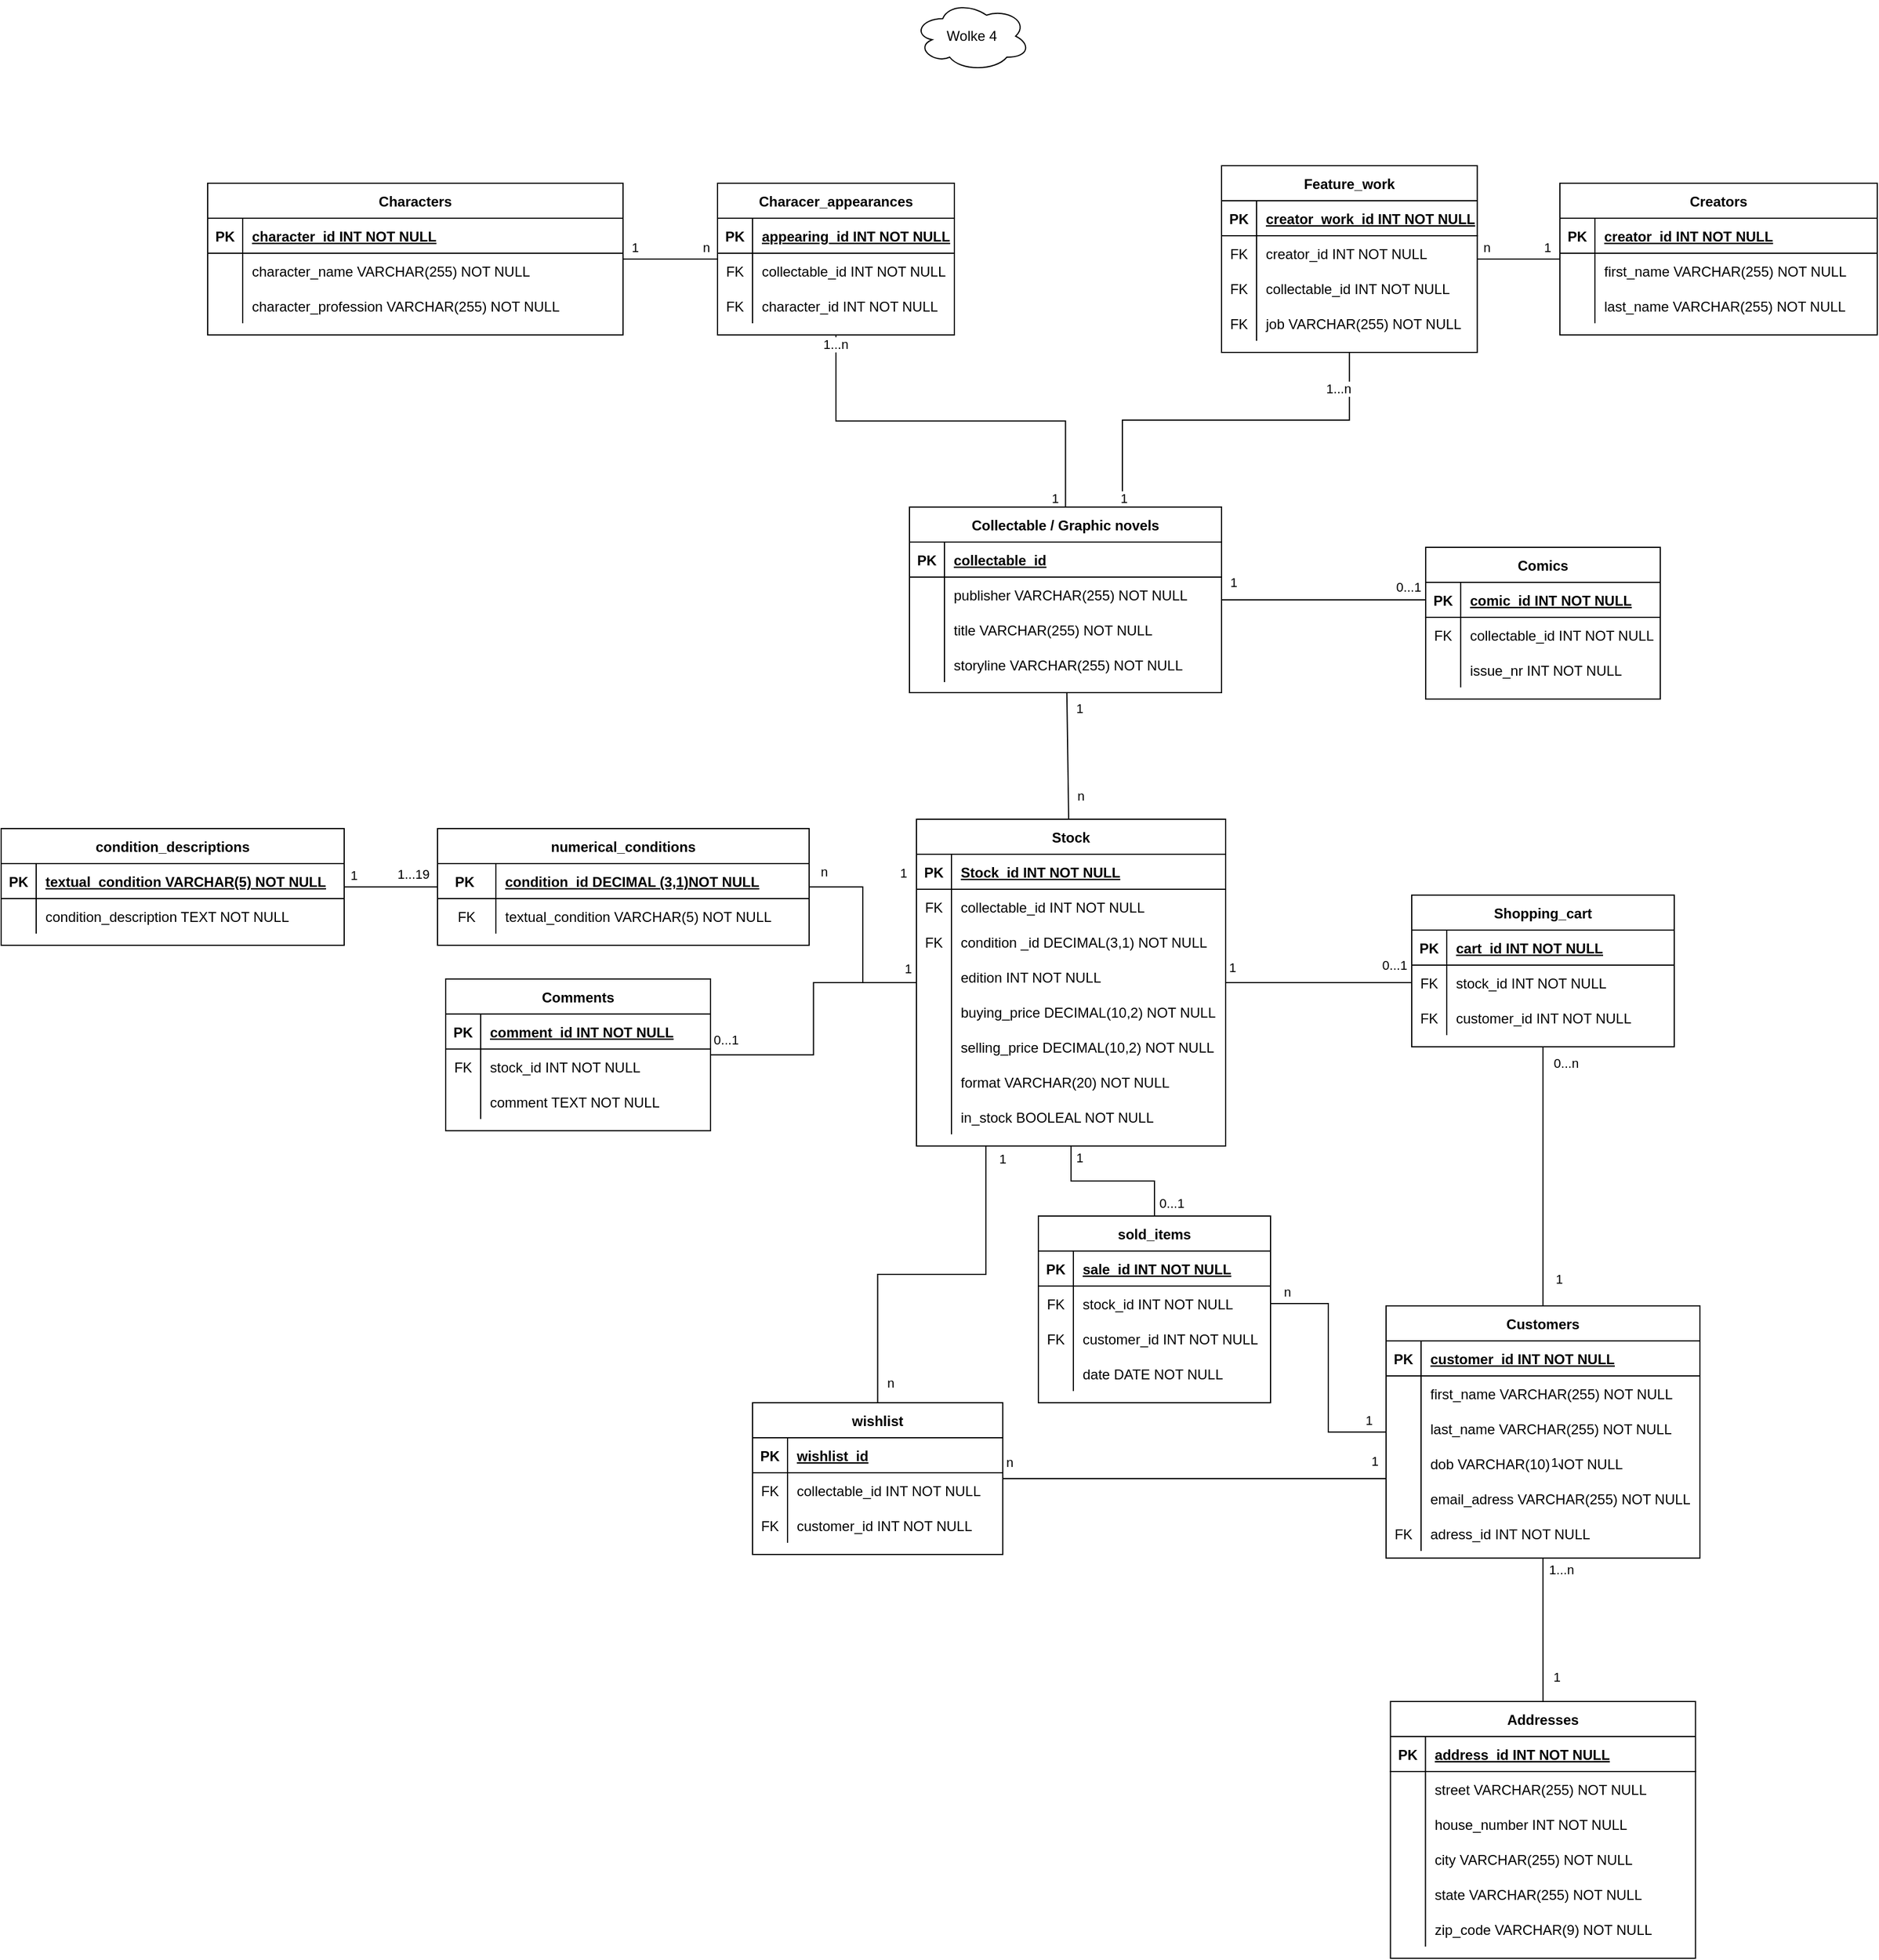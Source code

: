 <mxfile version="17.2.4" type="device"><diagram id="C5RBs43oDa-KdzZeNtuy" name="Page-1"><mxGraphModel dx="3134" dy="1442" grid="0" gridSize="10" guides="1" tooltips="1" connect="1" arrows="1" fold="1" page="1" pageScale="1" pageWidth="827" pageHeight="1169" math="0" shadow="0"><root><mxCell id="WIyWlLk6GJQsqaUBKTNV-0"/><mxCell id="WIyWlLk6GJQsqaUBKTNV-1" parent="WIyWlLk6GJQsqaUBKTNV-0"/><mxCell id="xyvKvJ126f9B06qU8-BE-23" value="Wolke 4" style="ellipse;shape=cloud;whiteSpace=wrap;html=1;align=center;shadow=0;rounded=0;" parent="WIyWlLk6GJQsqaUBKTNV-1" vertex="1"><mxGeometry x="-40" y="20" width="100" height="60" as="geometry"/></mxCell><mxCell id="7GQuP0ExDcDbA5Iy-Vwz-10" style="edgeStyle=none;rounded=0;orthogonalLoop=1;jettySize=auto;html=1;shadow=0;endArrow=none;endFill=0;" parent="WIyWlLk6GJQsqaUBKTNV-1" source="_7PI-NMzkDAyf2S8Zyvh-37" target="_7PI-NMzkDAyf2S8Zyvh-50" edge="1"><mxGeometry relative="1" as="geometry"/></mxCell><mxCell id="7GQuP0ExDcDbA5Iy-Vwz-11" value="1" style="edgeLabel;html=1;align=center;verticalAlign=middle;resizable=0;points=[];shadow=0;rounded=0;" parent="7GQuP0ExDcDbA5Iy-Vwz-10" vertex="1" connectable="0"><mxGeometry x="-0.756" y="-1" relative="1" as="geometry"><mxPoint x="11" as="offset"/></mxGeometry></mxCell><mxCell id="7GQuP0ExDcDbA5Iy-Vwz-12" value="n" style="edgeLabel;html=1;align=center;verticalAlign=middle;resizable=0;points=[];shadow=0;rounded=0;" parent="7GQuP0ExDcDbA5Iy-Vwz-10" vertex="1" connectable="0"><mxGeometry x="0.625" y="2" relative="1" as="geometry"><mxPoint x="8" as="offset"/></mxGeometry></mxCell><mxCell id="ZOup_k77VEBHj0sqa4_4-62" style="edgeStyle=orthogonalEdgeStyle;rounded=0;orthogonalLoop=1;jettySize=auto;html=1;shadow=0;elbow=vertical;endArrow=none;endFill=0;" parent="WIyWlLk6GJQsqaUBKTNV-1" source="_7PI-NMzkDAyf2S8Zyvh-37" target="kdEws72ELfg4IOcUBJyL-1" edge="1"><mxGeometry relative="1" as="geometry"/></mxCell><mxCell id="BiRe-bt8Azs223Kcp-P9-0" value="1" style="edgeLabel;html=1;align=center;verticalAlign=middle;resizable=0;points=[];" parent="ZOup_k77VEBHj0sqa4_4-62" vertex="1" connectable="0"><mxGeometry x="-0.841" relative="1" as="geometry"><mxPoint x="-4" y="-15" as="offset"/></mxGeometry></mxCell><mxCell id="_7PI-NMzkDAyf2S8Zyvh-37" value="Collectable / Graphic novels" style="shape=table;startSize=30;container=1;collapsible=1;childLayout=tableLayout;fixedRows=1;rowLines=0;fontStyle=1;align=center;resizeLast=1;shadow=0;rounded=0;" parent="WIyWlLk6GJQsqaUBKTNV-1" vertex="1"><mxGeometry x="-43.5" y="453.5" width="267.5" height="159" as="geometry"/></mxCell><mxCell id="_7PI-NMzkDAyf2S8Zyvh-38" value="" style="shape=tableRow;horizontal=0;startSize=0;swimlaneHead=0;swimlaneBody=0;fillColor=none;collapsible=0;dropTarget=0;points=[[0,0.5],[1,0.5]];portConstraint=eastwest;top=0;left=0;right=0;bottom=1;shadow=0;rounded=0;" parent="_7PI-NMzkDAyf2S8Zyvh-37" vertex="1"><mxGeometry y="30" width="267.5" height="30" as="geometry"/></mxCell><mxCell id="_7PI-NMzkDAyf2S8Zyvh-39" value="PK" style="shape=partialRectangle;connectable=0;fillColor=none;top=0;left=0;bottom=0;right=0;fontStyle=1;overflow=hidden;shadow=0;rounded=0;" parent="_7PI-NMzkDAyf2S8Zyvh-38" vertex="1"><mxGeometry width="30" height="30" as="geometry"><mxRectangle width="30" height="30" as="alternateBounds"/></mxGeometry></mxCell><mxCell id="_7PI-NMzkDAyf2S8Zyvh-40" value="collectable_id" style="shape=partialRectangle;connectable=0;fillColor=none;top=0;left=0;bottom=0;right=0;align=left;spacingLeft=6;fontStyle=5;overflow=hidden;shadow=0;rounded=0;" parent="_7PI-NMzkDAyf2S8Zyvh-38" vertex="1"><mxGeometry x="30" width="237.5" height="30" as="geometry"><mxRectangle width="237.5" height="30" as="alternateBounds"/></mxGeometry></mxCell><mxCell id="kdEws72ELfg4IOcUBJyL-97" value="" style="shape=tableRow;horizontal=0;startSize=0;swimlaneHead=0;swimlaneBody=0;fillColor=none;collapsible=0;dropTarget=0;points=[[0,0.5],[1,0.5]];portConstraint=eastwest;top=0;left=0;right=0;bottom=0;shadow=0;rounded=0;" parent="_7PI-NMzkDAyf2S8Zyvh-37" vertex="1"><mxGeometry y="60" width="267.5" height="30" as="geometry"/></mxCell><mxCell id="kdEws72ELfg4IOcUBJyL-98" value="" style="shape=partialRectangle;connectable=0;fillColor=none;top=0;left=0;bottom=0;right=0;editable=1;overflow=hidden;shadow=0;rounded=0;" parent="kdEws72ELfg4IOcUBJyL-97" vertex="1"><mxGeometry width="30" height="30" as="geometry"><mxRectangle width="30" height="30" as="alternateBounds"/></mxGeometry></mxCell><mxCell id="kdEws72ELfg4IOcUBJyL-99" value="publisher VARCHAR(255) NOT NULL" style="shape=partialRectangle;connectable=0;fillColor=none;top=0;left=0;bottom=0;right=0;align=left;spacingLeft=6;overflow=hidden;shadow=0;rounded=0;" parent="kdEws72ELfg4IOcUBJyL-97" vertex="1"><mxGeometry x="30" width="237.5" height="30" as="geometry"><mxRectangle width="237.5" height="30" as="alternateBounds"/></mxGeometry></mxCell><mxCell id="ZOup_k77VEBHj0sqa4_4-59" value="" style="shape=tableRow;horizontal=0;startSize=0;swimlaneHead=0;swimlaneBody=0;fillColor=none;collapsible=0;dropTarget=0;points=[[0,0.5],[1,0.5]];portConstraint=eastwest;top=0;left=0;right=0;bottom=0;shadow=0;rounded=0;" parent="_7PI-NMzkDAyf2S8Zyvh-37" vertex="1"><mxGeometry y="90" width="267.5" height="30" as="geometry"/></mxCell><mxCell id="ZOup_k77VEBHj0sqa4_4-60" value="" style="shape=partialRectangle;connectable=0;fillColor=none;top=0;left=0;bottom=0;right=0;editable=1;overflow=hidden;shadow=0;rounded=0;" parent="ZOup_k77VEBHj0sqa4_4-59" vertex="1"><mxGeometry width="30" height="30" as="geometry"><mxRectangle width="30" height="30" as="alternateBounds"/></mxGeometry></mxCell><mxCell id="ZOup_k77VEBHj0sqa4_4-61" value="title VARCHAR(255) NOT NULL" style="shape=partialRectangle;connectable=0;fillColor=none;top=0;left=0;bottom=0;right=0;align=left;spacingLeft=6;overflow=hidden;shadow=0;rounded=0;" parent="ZOup_k77VEBHj0sqa4_4-59" vertex="1"><mxGeometry x="30" width="237.5" height="30" as="geometry"><mxRectangle width="237.5" height="30" as="alternateBounds"/></mxGeometry></mxCell><mxCell id="m-1akEV8V3lGAntoXwqm-27" value="" style="shape=tableRow;horizontal=0;startSize=0;swimlaneHead=0;swimlaneBody=0;fillColor=none;collapsible=0;dropTarget=0;points=[[0,0.5],[1,0.5]];portConstraint=eastwest;top=0;left=0;right=0;bottom=0;shadow=0;rounded=0;" parent="_7PI-NMzkDAyf2S8Zyvh-37" vertex="1"><mxGeometry y="120" width="267.5" height="30" as="geometry"/></mxCell><mxCell id="m-1akEV8V3lGAntoXwqm-28" value="" style="shape=partialRectangle;connectable=0;fillColor=none;top=0;left=0;bottom=0;right=0;editable=1;overflow=hidden;shadow=0;rounded=0;" parent="m-1akEV8V3lGAntoXwqm-27" vertex="1"><mxGeometry width="30" height="30" as="geometry"><mxRectangle width="30" height="30" as="alternateBounds"/></mxGeometry></mxCell><mxCell id="m-1akEV8V3lGAntoXwqm-29" value="storyline VARCHAR(255) NOT NULL" style="shape=partialRectangle;connectable=0;fillColor=none;top=0;left=0;bottom=0;right=0;align=left;spacingLeft=6;overflow=hidden;shadow=0;rounded=0;" parent="m-1akEV8V3lGAntoXwqm-27" vertex="1"><mxGeometry x="30" width="237.5" height="30" as="geometry"><mxRectangle width="237.5" height="30" as="alternateBounds"/></mxGeometry></mxCell><mxCell id="_7PI-NMzkDAyf2S8Zyvh-50" value="Stock" style="shape=table;startSize=30;container=1;collapsible=1;childLayout=tableLayout;fixedRows=1;rowLines=0;fontStyle=1;align=center;resizeLast=1;shadow=0;rounded=0;" parent="WIyWlLk6GJQsqaUBKTNV-1" vertex="1"><mxGeometry x="-37.5" y="721" width="265" height="280" as="geometry"/></mxCell><mxCell id="_7PI-NMzkDAyf2S8Zyvh-51" value="" style="shape=tableRow;horizontal=0;startSize=0;swimlaneHead=0;swimlaneBody=0;fillColor=none;collapsible=0;dropTarget=0;points=[[0,0.5],[1,0.5]];portConstraint=eastwest;top=0;left=0;right=0;bottom=1;shadow=0;rounded=0;" parent="_7PI-NMzkDAyf2S8Zyvh-50" vertex="1"><mxGeometry y="30" width="265" height="30" as="geometry"/></mxCell><mxCell id="_7PI-NMzkDAyf2S8Zyvh-52" value="PK" style="shape=partialRectangle;connectable=0;fillColor=none;top=0;left=0;bottom=0;right=0;fontStyle=1;overflow=hidden;shadow=0;rounded=0;" parent="_7PI-NMzkDAyf2S8Zyvh-51" vertex="1"><mxGeometry width="30" height="30" as="geometry"><mxRectangle width="30" height="30" as="alternateBounds"/></mxGeometry></mxCell><mxCell id="_7PI-NMzkDAyf2S8Zyvh-53" value="Stock_id INT NOT NULL" style="shape=partialRectangle;connectable=0;fillColor=none;top=0;left=0;bottom=0;right=0;align=left;spacingLeft=6;fontStyle=5;overflow=hidden;shadow=0;rounded=0;" parent="_7PI-NMzkDAyf2S8Zyvh-51" vertex="1"><mxGeometry x="30" width="235" height="30" as="geometry"><mxRectangle width="235" height="30" as="alternateBounds"/></mxGeometry></mxCell><mxCell id="_7PI-NMzkDAyf2S8Zyvh-104" value="" style="shape=tableRow;horizontal=0;startSize=0;swimlaneHead=0;swimlaneBody=0;fillColor=none;collapsible=0;dropTarget=0;points=[[0,0.5],[1,0.5]];portConstraint=eastwest;top=0;left=0;right=0;bottom=0;shadow=0;rounded=0;" parent="_7PI-NMzkDAyf2S8Zyvh-50" vertex="1"><mxGeometry y="60" width="265" height="30" as="geometry"/></mxCell><mxCell id="_7PI-NMzkDAyf2S8Zyvh-105" value="FK" style="shape=partialRectangle;connectable=0;fillColor=none;top=0;left=0;bottom=0;right=0;editable=1;overflow=hidden;shadow=0;rounded=0;" parent="_7PI-NMzkDAyf2S8Zyvh-104" vertex="1"><mxGeometry width="30" height="30" as="geometry"><mxRectangle width="30" height="30" as="alternateBounds"/></mxGeometry></mxCell><mxCell id="_7PI-NMzkDAyf2S8Zyvh-106" value="collectable_id INT NOT NULL" style="shape=partialRectangle;connectable=0;fillColor=none;top=0;left=0;bottom=0;right=0;align=left;spacingLeft=6;overflow=hidden;shadow=0;rounded=0;" parent="_7PI-NMzkDAyf2S8Zyvh-104" vertex="1"><mxGeometry x="30" width="235" height="30" as="geometry"><mxRectangle width="235" height="30" as="alternateBounds"/></mxGeometry></mxCell><mxCell id="kdEws72ELfg4IOcUBJyL-19" value="" style="shape=tableRow;horizontal=0;startSize=0;swimlaneHead=0;swimlaneBody=0;fillColor=none;collapsible=0;dropTarget=0;points=[[0,0.5],[1,0.5]];portConstraint=eastwest;top=0;left=0;right=0;bottom=0;shadow=0;rounded=0;" parent="_7PI-NMzkDAyf2S8Zyvh-50" vertex="1"><mxGeometry y="90" width="265" height="30" as="geometry"/></mxCell><mxCell id="kdEws72ELfg4IOcUBJyL-20" value="FK" style="shape=partialRectangle;connectable=0;fillColor=none;top=0;left=0;bottom=0;right=0;editable=1;overflow=hidden;shadow=0;rounded=0;" parent="kdEws72ELfg4IOcUBJyL-19" vertex="1"><mxGeometry width="30" height="30" as="geometry"><mxRectangle width="30" height="30" as="alternateBounds"/></mxGeometry></mxCell><mxCell id="kdEws72ELfg4IOcUBJyL-21" value="condition _id DECIMAL(3,1) NOT NULL" style="shape=partialRectangle;connectable=0;fillColor=none;top=0;left=0;bottom=0;right=0;align=left;spacingLeft=6;overflow=hidden;shadow=0;rounded=0;" parent="kdEws72ELfg4IOcUBJyL-19" vertex="1"><mxGeometry x="30" width="235" height="30" as="geometry"><mxRectangle width="235" height="30" as="alternateBounds"/></mxGeometry></mxCell><mxCell id="_7PI-NMzkDAyf2S8Zyvh-110" value="" style="shape=tableRow;horizontal=0;startSize=0;swimlaneHead=0;swimlaneBody=0;fillColor=none;collapsible=0;dropTarget=0;points=[[0,0.5],[1,0.5]];portConstraint=eastwest;top=0;left=0;right=0;bottom=0;shadow=0;rounded=0;" parent="_7PI-NMzkDAyf2S8Zyvh-50" vertex="1"><mxGeometry y="120" width="265" height="30" as="geometry"/></mxCell><mxCell id="_7PI-NMzkDAyf2S8Zyvh-111" value="" style="shape=partialRectangle;connectable=0;fillColor=none;top=0;left=0;bottom=0;right=0;editable=1;overflow=hidden;shadow=0;rounded=0;" parent="_7PI-NMzkDAyf2S8Zyvh-110" vertex="1"><mxGeometry width="30" height="30" as="geometry"><mxRectangle width="30" height="30" as="alternateBounds"/></mxGeometry></mxCell><mxCell id="_7PI-NMzkDAyf2S8Zyvh-112" value="edition INT NOT NULL" style="shape=partialRectangle;connectable=0;fillColor=none;top=0;left=0;bottom=0;right=0;align=left;spacingLeft=6;overflow=hidden;shadow=0;rounded=0;" parent="_7PI-NMzkDAyf2S8Zyvh-110" vertex="1"><mxGeometry x="30" width="235" height="30" as="geometry"><mxRectangle width="235" height="30" as="alternateBounds"/></mxGeometry></mxCell><mxCell id="_7PI-NMzkDAyf2S8Zyvh-57" value="" style="shape=tableRow;horizontal=0;startSize=0;swimlaneHead=0;swimlaneBody=0;fillColor=none;collapsible=0;dropTarget=0;points=[[0,0.5],[1,0.5]];portConstraint=eastwest;top=0;left=0;right=0;bottom=0;shadow=0;rounded=0;" parent="_7PI-NMzkDAyf2S8Zyvh-50" vertex="1"><mxGeometry y="150" width="265" height="30" as="geometry"/></mxCell><mxCell id="_7PI-NMzkDAyf2S8Zyvh-58" value="" style="shape=partialRectangle;connectable=0;fillColor=none;top=0;left=0;bottom=0;right=0;editable=1;overflow=hidden;shadow=0;rounded=0;" parent="_7PI-NMzkDAyf2S8Zyvh-57" vertex="1"><mxGeometry width="30" height="30" as="geometry"><mxRectangle width="30" height="30" as="alternateBounds"/></mxGeometry></mxCell><mxCell id="_7PI-NMzkDAyf2S8Zyvh-59" value="buying_price DECIMAL(10,2) NOT NULL" style="shape=partialRectangle;connectable=0;fillColor=none;top=0;left=0;bottom=0;right=0;align=left;spacingLeft=6;overflow=hidden;shadow=0;rounded=0;" parent="_7PI-NMzkDAyf2S8Zyvh-57" vertex="1"><mxGeometry x="30" width="235" height="30" as="geometry"><mxRectangle width="235" height="30" as="alternateBounds"/></mxGeometry></mxCell><mxCell id="_7PI-NMzkDAyf2S8Zyvh-60" value="" style="shape=tableRow;horizontal=0;startSize=0;swimlaneHead=0;swimlaneBody=0;fillColor=none;collapsible=0;dropTarget=0;points=[[0,0.5],[1,0.5]];portConstraint=eastwest;top=0;left=0;right=0;bottom=0;shadow=0;rounded=0;" parent="_7PI-NMzkDAyf2S8Zyvh-50" vertex="1"><mxGeometry y="180" width="265" height="30" as="geometry"/></mxCell><mxCell id="_7PI-NMzkDAyf2S8Zyvh-61" value="" style="shape=partialRectangle;connectable=0;fillColor=none;top=0;left=0;bottom=0;right=0;editable=1;overflow=hidden;shadow=0;rounded=0;" parent="_7PI-NMzkDAyf2S8Zyvh-60" vertex="1"><mxGeometry width="30" height="30" as="geometry"><mxRectangle width="30" height="30" as="alternateBounds"/></mxGeometry></mxCell><mxCell id="_7PI-NMzkDAyf2S8Zyvh-62" value="selling_price DECIMAL(10,2) NOT NULL" style="shape=partialRectangle;connectable=0;fillColor=none;top=0;left=0;bottom=0;right=0;align=left;spacingLeft=6;overflow=hidden;shadow=0;rounded=0;" parent="_7PI-NMzkDAyf2S8Zyvh-60" vertex="1"><mxGeometry x="30" width="235" height="30" as="geometry"><mxRectangle width="235" height="30" as="alternateBounds"/></mxGeometry></mxCell><mxCell id="ZOup_k77VEBHj0sqa4_4-31" value="" style="shape=tableRow;horizontal=0;startSize=0;swimlaneHead=0;swimlaneBody=0;fillColor=none;collapsible=0;dropTarget=0;points=[[0,0.5],[1,0.5]];portConstraint=eastwest;top=0;left=0;right=0;bottom=0;shadow=0;rounded=0;" parent="_7PI-NMzkDAyf2S8Zyvh-50" vertex="1"><mxGeometry y="210" width="265" height="30" as="geometry"/></mxCell><mxCell id="ZOup_k77VEBHj0sqa4_4-32" value="" style="shape=partialRectangle;connectable=0;fillColor=none;top=0;left=0;bottom=0;right=0;editable=1;overflow=hidden;shadow=0;rounded=0;" parent="ZOup_k77VEBHj0sqa4_4-31" vertex="1"><mxGeometry width="30" height="30" as="geometry"><mxRectangle width="30" height="30" as="alternateBounds"/></mxGeometry></mxCell><mxCell id="ZOup_k77VEBHj0sqa4_4-33" value="format VARCHAR(20) NOT NULL" style="shape=partialRectangle;connectable=0;fillColor=none;top=0;left=0;bottom=0;right=0;align=left;spacingLeft=6;overflow=hidden;shadow=0;rounded=0;" parent="ZOup_k77VEBHj0sqa4_4-31" vertex="1"><mxGeometry x="30" width="235" height="30" as="geometry"><mxRectangle width="235" height="30" as="alternateBounds"/></mxGeometry></mxCell><mxCell id="YntgUnrDM9EtGzOeoAB_-16" value="" style="shape=tableRow;horizontal=0;startSize=0;swimlaneHead=0;swimlaneBody=0;fillColor=none;collapsible=0;dropTarget=0;points=[[0,0.5],[1,0.5]];portConstraint=eastwest;top=0;left=0;right=0;bottom=0;shadow=0;rounded=0;" parent="_7PI-NMzkDAyf2S8Zyvh-50" vertex="1"><mxGeometry y="240" width="265" height="30" as="geometry"/></mxCell><mxCell id="YntgUnrDM9EtGzOeoAB_-17" value="" style="shape=partialRectangle;connectable=0;fillColor=none;top=0;left=0;bottom=0;right=0;editable=1;overflow=hidden;shadow=0;rounded=0;" parent="YntgUnrDM9EtGzOeoAB_-16" vertex="1"><mxGeometry width="30" height="30" as="geometry"><mxRectangle width="30" height="30" as="alternateBounds"/></mxGeometry></mxCell><mxCell id="YntgUnrDM9EtGzOeoAB_-18" value="in_stock BOOLEAL NOT NULL" style="shape=partialRectangle;connectable=0;fillColor=none;top=0;left=0;bottom=0;right=0;align=left;spacingLeft=6;overflow=hidden;shadow=0;rounded=0;" parent="YntgUnrDM9EtGzOeoAB_-16" vertex="1"><mxGeometry x="30" width="235" height="30" as="geometry"><mxRectangle width="235" height="30" as="alternateBounds"/></mxGeometry></mxCell><mxCell id="9QwYAz46UrFp8mRe9JDN-0" value="n" style="edgeStyle=orthogonalEdgeStyle;rounded=0;orthogonalLoop=1;jettySize=auto;html=1;endArrow=none;endFill=0;" parent="WIyWlLk6GJQsqaUBKTNV-1" source="_7PI-NMzkDAyf2S8Zyvh-80" target="_7PI-NMzkDAyf2S8Zyvh-50" edge="1"><mxGeometry x="-0.859" y="13" relative="1" as="geometry"><mxPoint as="offset"/></mxGeometry></mxCell><mxCell id="9QwYAz46UrFp8mRe9JDN-22" style="edgeStyle=orthogonalEdgeStyle;rounded=0;orthogonalLoop=1;jettySize=auto;html=1;endArrow=none;endFill=0;" parent="WIyWlLk6GJQsqaUBKTNV-1" source="_7PI-NMzkDAyf2S8Zyvh-80" target="9QwYAz46UrFp8mRe9JDN-2" edge="1"><mxGeometry relative="1" as="geometry"/></mxCell><mxCell id="9QwYAz46UrFp8mRe9JDN-23" value="1" style="edgeLabel;html=1;align=center;verticalAlign=middle;resizable=0;points=[];" parent="9QwYAz46UrFp8mRe9JDN-22" vertex="1" connectable="0"><mxGeometry x="0.727" y="-1" relative="1" as="geometry"><mxPoint x="-3" y="-9" as="offset"/></mxGeometry></mxCell><mxCell id="9QwYAz46UrFp8mRe9JDN-24" value="1...19" style="edgeLabel;html=1;align=center;verticalAlign=middle;resizable=0;points=[];" parent="9QwYAz46UrFp8mRe9JDN-22" vertex="1" connectable="0"><mxGeometry x="-0.745" y="-2" relative="1" as="geometry"><mxPoint x="-11" y="-9" as="offset"/></mxGeometry></mxCell><mxCell id="_7PI-NMzkDAyf2S8Zyvh-80" value="numerical_conditions" style="shape=table;startSize=30;container=1;collapsible=1;childLayout=tableLayout;fixedRows=1;rowLines=0;fontStyle=1;align=center;resizeLast=1;shadow=0;rounded=0;" parent="WIyWlLk6GJQsqaUBKTNV-1" vertex="1"><mxGeometry x="-448" y="729" width="318.5" height="100" as="geometry"/></mxCell><mxCell id="_7PI-NMzkDAyf2S8Zyvh-81" value="" style="shape=tableRow;horizontal=0;startSize=0;swimlaneHead=0;swimlaneBody=0;fillColor=none;collapsible=0;dropTarget=0;points=[[0,0.5],[1,0.5]];portConstraint=eastwest;top=0;left=0;right=0;bottom=1;shadow=0;rounded=0;" parent="_7PI-NMzkDAyf2S8Zyvh-80" vertex="1"><mxGeometry y="30" width="318.5" height="30" as="geometry"/></mxCell><mxCell id="_7PI-NMzkDAyf2S8Zyvh-82" value="PK " style="shape=partialRectangle;connectable=0;fillColor=none;top=0;left=0;bottom=0;right=0;fontStyle=1;overflow=hidden;shadow=0;rounded=0;" parent="_7PI-NMzkDAyf2S8Zyvh-81" vertex="1"><mxGeometry width="50" height="30" as="geometry"><mxRectangle width="50" height="30" as="alternateBounds"/></mxGeometry></mxCell><mxCell id="_7PI-NMzkDAyf2S8Zyvh-83" value="condition_id DECIMAL (3,1)NOT NULL" style="shape=partialRectangle;connectable=0;fillColor=none;top=0;left=0;bottom=0;right=0;align=left;spacingLeft=6;fontStyle=5;overflow=hidden;shadow=0;rounded=0;" parent="_7PI-NMzkDAyf2S8Zyvh-81" vertex="1"><mxGeometry x="50" width="268.5" height="30" as="geometry"><mxRectangle width="268.5" height="30" as="alternateBounds"/></mxGeometry></mxCell><mxCell id="_7PI-NMzkDAyf2S8Zyvh-97" value="" style="shape=tableRow;horizontal=0;startSize=0;swimlaneHead=0;swimlaneBody=0;fillColor=none;collapsible=0;dropTarget=0;points=[[0,0.5],[1,0.5]];portConstraint=eastwest;top=0;left=0;right=0;bottom=0;shadow=0;rounded=0;" parent="_7PI-NMzkDAyf2S8Zyvh-80" vertex="1"><mxGeometry y="60" width="318.5" height="30" as="geometry"/></mxCell><mxCell id="_7PI-NMzkDAyf2S8Zyvh-98" value="FK" style="shape=partialRectangle;connectable=0;fillColor=none;top=0;left=0;bottom=0;right=0;editable=1;overflow=hidden;shadow=0;rounded=0;" parent="_7PI-NMzkDAyf2S8Zyvh-97" vertex="1"><mxGeometry width="50" height="30" as="geometry"><mxRectangle width="50" height="30" as="alternateBounds"/></mxGeometry></mxCell><mxCell id="_7PI-NMzkDAyf2S8Zyvh-99" value="textual_condition VARCHAR(5) NOT NULL" style="shape=partialRectangle;connectable=0;fillColor=none;top=0;left=0;bottom=0;right=0;align=left;spacingLeft=6;overflow=hidden;shadow=0;rounded=0;" parent="_7PI-NMzkDAyf2S8Zyvh-97" vertex="1"><mxGeometry x="50" width="268.5" height="30" as="geometry"><mxRectangle width="268.5" height="30" as="alternateBounds"/></mxGeometry></mxCell><mxCell id="kdEws72ELfg4IOcUBJyL-0" value="Comics" style="shape=table;startSize=30;container=1;collapsible=1;childLayout=tableLayout;fixedRows=1;rowLines=0;fontStyle=1;align=center;resizeLast=1;shadow=0;rounded=0;" parent="WIyWlLk6GJQsqaUBKTNV-1" vertex="1"><mxGeometry x="398.96" y="488" width="201.083" height="130" as="geometry"/></mxCell><mxCell id="kdEws72ELfg4IOcUBJyL-1" value="" style="shape=tableRow;horizontal=0;startSize=0;swimlaneHead=0;swimlaneBody=0;fillColor=none;collapsible=0;dropTarget=0;points=[[0,0.5],[1,0.5]];portConstraint=eastwest;top=0;left=0;right=0;bottom=1;shadow=0;rounded=0;" parent="kdEws72ELfg4IOcUBJyL-0" vertex="1"><mxGeometry y="30" width="201.083" height="30" as="geometry"/></mxCell><mxCell id="kdEws72ELfg4IOcUBJyL-2" value="PK" style="shape=partialRectangle;connectable=0;fillColor=none;top=0;left=0;bottom=0;right=0;fontStyle=1;overflow=hidden;shadow=0;rounded=0;" parent="kdEws72ELfg4IOcUBJyL-1" vertex="1"><mxGeometry width="30" height="30" as="geometry"><mxRectangle width="30" height="30" as="alternateBounds"/></mxGeometry></mxCell><mxCell id="kdEws72ELfg4IOcUBJyL-3" value="comic_id INT NOT NULL" style="shape=partialRectangle;connectable=0;fillColor=none;top=0;left=0;bottom=0;right=0;align=left;spacingLeft=6;fontStyle=5;overflow=hidden;shadow=0;rounded=0;" parent="kdEws72ELfg4IOcUBJyL-1" vertex="1"><mxGeometry x="30" width="171.083" height="30" as="geometry"><mxRectangle width="171.083" height="30" as="alternateBounds"/></mxGeometry></mxCell><mxCell id="kdEws72ELfg4IOcUBJyL-4" value="" style="shape=tableRow;horizontal=0;startSize=0;swimlaneHead=0;swimlaneBody=0;fillColor=none;collapsible=0;dropTarget=0;points=[[0,0.5],[1,0.5]];portConstraint=eastwest;top=0;left=0;right=0;bottom=0;shadow=0;rounded=0;" parent="kdEws72ELfg4IOcUBJyL-0" vertex="1"><mxGeometry y="60" width="201.083" height="30" as="geometry"/></mxCell><mxCell id="kdEws72ELfg4IOcUBJyL-5" value="FK" style="shape=partialRectangle;connectable=0;fillColor=none;top=0;left=0;bottom=0;right=0;editable=1;overflow=hidden;shadow=0;rounded=0;" parent="kdEws72ELfg4IOcUBJyL-4" vertex="1"><mxGeometry width="30" height="30" as="geometry"><mxRectangle width="30" height="30" as="alternateBounds"/></mxGeometry></mxCell><mxCell id="kdEws72ELfg4IOcUBJyL-6" value="collectable_id INT NOT NULL" style="shape=partialRectangle;connectable=0;fillColor=none;top=0;left=0;bottom=0;right=0;align=left;spacingLeft=6;overflow=hidden;shadow=0;rounded=0;" parent="kdEws72ELfg4IOcUBJyL-4" vertex="1"><mxGeometry x="30" width="171.083" height="30" as="geometry"><mxRectangle width="171.083" height="30" as="alternateBounds"/></mxGeometry></mxCell><mxCell id="kdEws72ELfg4IOcUBJyL-7" value="" style="shape=tableRow;horizontal=0;startSize=0;swimlaneHead=0;swimlaneBody=0;fillColor=none;collapsible=0;dropTarget=0;points=[[0,0.5],[1,0.5]];portConstraint=eastwest;top=0;left=0;right=0;bottom=0;shadow=0;rounded=0;" parent="kdEws72ELfg4IOcUBJyL-0" vertex="1"><mxGeometry y="90" width="201.083" height="30" as="geometry"/></mxCell><mxCell id="kdEws72ELfg4IOcUBJyL-8" value="" style="shape=partialRectangle;connectable=0;fillColor=none;top=0;left=0;bottom=0;right=0;editable=1;overflow=hidden;shadow=0;rounded=0;" parent="kdEws72ELfg4IOcUBJyL-7" vertex="1"><mxGeometry width="30" height="30" as="geometry"><mxRectangle width="30" height="30" as="alternateBounds"/></mxGeometry></mxCell><mxCell id="kdEws72ELfg4IOcUBJyL-9" value="issue_nr INT NOT NULL" style="shape=partialRectangle;connectable=0;fillColor=none;top=0;left=0;bottom=0;right=0;align=left;spacingLeft=6;overflow=hidden;shadow=0;rounded=0;" parent="kdEws72ELfg4IOcUBJyL-7" vertex="1"><mxGeometry x="30" width="171.083" height="30" as="geometry"><mxRectangle width="171.083" height="30" as="alternateBounds"/></mxGeometry></mxCell><mxCell id="7GQuP0ExDcDbA5Iy-Vwz-19" value="n" style="edgeStyle=none;rounded=0;orthogonalLoop=1;jettySize=auto;html=1;shadow=0;endArrow=none;endFill=0;" parent="WIyWlLk6GJQsqaUBKTNV-1" source="kdEws72ELfg4IOcUBJyL-22" target="kdEws72ELfg4IOcUBJyL-87" edge="1"><mxGeometry x="0.75" y="10" relative="1" as="geometry"><mxPoint as="offset"/></mxGeometry></mxCell><mxCell id="7GQuP0ExDcDbA5Iy-Vwz-20" value="1" style="edgeLabel;html=1;align=center;verticalAlign=middle;resizable=0;points=[];shadow=0;rounded=0;" parent="7GQuP0ExDcDbA5Iy-Vwz-19" vertex="1" connectable="0"><mxGeometry x="-0.828" relative="1" as="geometry"><mxPoint x="3" y="-10" as="offset"/></mxGeometry></mxCell><mxCell id="kdEws72ELfg4IOcUBJyL-22" value="Characters" style="shape=table;startSize=30;container=1;collapsible=1;childLayout=tableLayout;fixedRows=1;rowLines=0;fontStyle=1;align=center;resizeLast=1;shadow=0;rounded=0;" parent="WIyWlLk6GJQsqaUBKTNV-1" vertex="1"><mxGeometry x="-645" y="176" width="356" height="130" as="geometry"/></mxCell><mxCell id="kdEws72ELfg4IOcUBJyL-23" value="" style="shape=tableRow;horizontal=0;startSize=0;swimlaneHead=0;swimlaneBody=0;fillColor=none;collapsible=0;dropTarget=0;points=[[0,0.5],[1,0.5]];portConstraint=eastwest;top=0;left=0;right=0;bottom=1;shadow=0;rounded=0;" parent="kdEws72ELfg4IOcUBJyL-22" vertex="1"><mxGeometry y="30" width="356" height="30" as="geometry"/></mxCell><mxCell id="kdEws72ELfg4IOcUBJyL-24" value="PK" style="shape=partialRectangle;connectable=0;fillColor=none;top=0;left=0;bottom=0;right=0;fontStyle=1;overflow=hidden;shadow=0;rounded=0;" parent="kdEws72ELfg4IOcUBJyL-23" vertex="1"><mxGeometry width="30" height="30" as="geometry"><mxRectangle width="30" height="30" as="alternateBounds"/></mxGeometry></mxCell><mxCell id="kdEws72ELfg4IOcUBJyL-25" value="character_id INT NOT NULL" style="shape=partialRectangle;connectable=0;fillColor=none;top=0;left=0;bottom=0;right=0;align=left;spacingLeft=6;fontStyle=5;overflow=hidden;shadow=0;rounded=0;" parent="kdEws72ELfg4IOcUBJyL-23" vertex="1"><mxGeometry x="30" width="326" height="30" as="geometry"><mxRectangle width="326" height="30" as="alternateBounds"/></mxGeometry></mxCell><mxCell id="kdEws72ELfg4IOcUBJyL-26" value="" style="shape=tableRow;horizontal=0;startSize=0;swimlaneHead=0;swimlaneBody=0;fillColor=none;collapsible=0;dropTarget=0;points=[[0,0.5],[1,0.5]];portConstraint=eastwest;top=0;left=0;right=0;bottom=0;shadow=0;rounded=0;" parent="kdEws72ELfg4IOcUBJyL-22" vertex="1"><mxGeometry y="60" width="356" height="30" as="geometry"/></mxCell><mxCell id="kdEws72ELfg4IOcUBJyL-27" value="" style="shape=partialRectangle;connectable=0;fillColor=none;top=0;left=0;bottom=0;right=0;editable=1;overflow=hidden;shadow=0;rounded=0;" parent="kdEws72ELfg4IOcUBJyL-26" vertex="1"><mxGeometry width="30" height="30" as="geometry"><mxRectangle width="30" height="30" as="alternateBounds"/></mxGeometry></mxCell><mxCell id="kdEws72ELfg4IOcUBJyL-28" value="character_name VARCHAR(255) NOT NULL" style="shape=partialRectangle;connectable=0;fillColor=none;top=0;left=0;bottom=0;right=0;align=left;spacingLeft=6;overflow=hidden;shadow=0;rounded=0;" parent="kdEws72ELfg4IOcUBJyL-26" vertex="1"><mxGeometry x="30" width="326" height="30" as="geometry"><mxRectangle width="326" height="30" as="alternateBounds"/></mxGeometry></mxCell><mxCell id="kdEws72ELfg4IOcUBJyL-29" value="" style="shape=tableRow;horizontal=0;startSize=0;swimlaneHead=0;swimlaneBody=0;fillColor=none;collapsible=0;dropTarget=0;points=[[0,0.5],[1,0.5]];portConstraint=eastwest;top=0;left=0;right=0;bottom=0;shadow=0;rounded=0;" parent="kdEws72ELfg4IOcUBJyL-22" vertex="1"><mxGeometry y="90" width="356" height="30" as="geometry"/></mxCell><mxCell id="kdEws72ELfg4IOcUBJyL-30" value="" style="shape=partialRectangle;connectable=0;fillColor=none;top=0;left=0;bottom=0;right=0;editable=1;overflow=hidden;shadow=0;rounded=0;" parent="kdEws72ELfg4IOcUBJyL-29" vertex="1"><mxGeometry width="30" height="30" as="geometry"><mxRectangle width="30" height="30" as="alternateBounds"/></mxGeometry></mxCell><mxCell id="kdEws72ELfg4IOcUBJyL-31" value="character_profession VARCHAR(255) NOT NULL" style="shape=partialRectangle;connectable=0;fillColor=none;top=0;left=0;bottom=0;right=0;align=left;spacingLeft=6;overflow=hidden;shadow=0;rounded=0;" parent="kdEws72ELfg4IOcUBJyL-29" vertex="1"><mxGeometry x="30" width="326" height="30" as="geometry"><mxRectangle width="326" height="30" as="alternateBounds"/></mxGeometry></mxCell><mxCell id="7GQuP0ExDcDbA5Iy-Vwz-21" style="edgeStyle=orthogonalEdgeStyle;rounded=0;orthogonalLoop=1;jettySize=auto;html=1;shadow=0;endArrow=none;endFill=0;" parent="WIyWlLk6GJQsqaUBKTNV-1" source="kdEws72ELfg4IOcUBJyL-87" target="_7PI-NMzkDAyf2S8Zyvh-37" edge="1"><mxGeometry relative="1" as="geometry"/></mxCell><mxCell id="7GQuP0ExDcDbA5Iy-Vwz-22" value="1...n" style="edgeLabel;html=1;align=center;verticalAlign=middle;resizable=0;points=[];shadow=0;rounded=0;" parent="7GQuP0ExDcDbA5Iy-Vwz-21" vertex="1" connectable="0"><mxGeometry x="-0.88" y="-3" relative="1" as="geometry"><mxPoint x="2" y="-13" as="offset"/></mxGeometry></mxCell><mxCell id="kdEws72ELfg4IOcUBJyL-87" value="Characer_appearances" style="shape=table;startSize=30;container=1;collapsible=1;childLayout=tableLayout;fixedRows=1;rowLines=0;fontStyle=1;align=center;resizeLast=1;shadow=0;rounded=0;" parent="WIyWlLk6GJQsqaUBKTNV-1" vertex="1"><mxGeometry x="-208" y="176" width="203" height="130" as="geometry"/></mxCell><mxCell id="kdEws72ELfg4IOcUBJyL-88" value="" style="shape=tableRow;horizontal=0;startSize=0;swimlaneHead=0;swimlaneBody=0;fillColor=none;collapsible=0;dropTarget=0;points=[[0,0.5],[1,0.5]];portConstraint=eastwest;top=0;left=0;right=0;bottom=1;shadow=0;rounded=0;" parent="kdEws72ELfg4IOcUBJyL-87" vertex="1"><mxGeometry y="30" width="203" height="30" as="geometry"/></mxCell><mxCell id="kdEws72ELfg4IOcUBJyL-89" value="PK" style="shape=partialRectangle;connectable=0;fillColor=none;top=0;left=0;bottom=0;right=0;fontStyle=1;overflow=hidden;shadow=0;rounded=0;" parent="kdEws72ELfg4IOcUBJyL-88" vertex="1"><mxGeometry width="30" height="30" as="geometry"><mxRectangle width="30" height="30" as="alternateBounds"/></mxGeometry></mxCell><mxCell id="kdEws72ELfg4IOcUBJyL-90" value="appearing_id INT NOT NULL" style="shape=partialRectangle;connectable=0;fillColor=none;top=0;left=0;bottom=0;right=0;align=left;spacingLeft=6;fontStyle=5;overflow=hidden;shadow=0;rounded=0;" parent="kdEws72ELfg4IOcUBJyL-88" vertex="1"><mxGeometry x="30" width="173" height="30" as="geometry"><mxRectangle width="173" height="30" as="alternateBounds"/></mxGeometry></mxCell><mxCell id="kdEws72ELfg4IOcUBJyL-91" value="" style="shape=tableRow;horizontal=0;startSize=0;swimlaneHead=0;swimlaneBody=0;fillColor=none;collapsible=0;dropTarget=0;points=[[0,0.5],[1,0.5]];portConstraint=eastwest;top=0;left=0;right=0;bottom=0;shadow=0;rounded=0;" parent="kdEws72ELfg4IOcUBJyL-87" vertex="1"><mxGeometry y="60" width="203" height="30" as="geometry"/></mxCell><mxCell id="kdEws72ELfg4IOcUBJyL-92" value="FK" style="shape=partialRectangle;connectable=0;fillColor=none;top=0;left=0;bottom=0;right=0;editable=1;overflow=hidden;shadow=0;rounded=0;" parent="kdEws72ELfg4IOcUBJyL-91" vertex="1"><mxGeometry width="30" height="30" as="geometry"><mxRectangle width="30" height="30" as="alternateBounds"/></mxGeometry></mxCell><mxCell id="kdEws72ELfg4IOcUBJyL-93" value="collectable_id INT NOT NULL" style="shape=partialRectangle;connectable=0;fillColor=none;top=0;left=0;bottom=0;right=0;align=left;spacingLeft=6;overflow=hidden;shadow=0;rounded=0;" parent="kdEws72ELfg4IOcUBJyL-91" vertex="1"><mxGeometry x="30" width="173" height="30" as="geometry"><mxRectangle width="173" height="30" as="alternateBounds"/></mxGeometry></mxCell><mxCell id="kdEws72ELfg4IOcUBJyL-94" value="" style="shape=tableRow;horizontal=0;startSize=0;swimlaneHead=0;swimlaneBody=0;fillColor=none;collapsible=0;dropTarget=0;points=[[0,0.5],[1,0.5]];portConstraint=eastwest;top=0;left=0;right=0;bottom=0;shadow=0;rounded=0;" parent="kdEws72ELfg4IOcUBJyL-87" vertex="1"><mxGeometry y="90" width="203" height="30" as="geometry"/></mxCell><mxCell id="kdEws72ELfg4IOcUBJyL-95" value="FK" style="shape=partialRectangle;connectable=0;fillColor=none;top=0;left=0;bottom=0;right=0;editable=1;overflow=hidden;shadow=0;rounded=0;" parent="kdEws72ELfg4IOcUBJyL-94" vertex="1"><mxGeometry width="30" height="30" as="geometry"><mxRectangle width="30" height="30" as="alternateBounds"/></mxGeometry></mxCell><mxCell id="kdEws72ELfg4IOcUBJyL-96" value="character_id INT NOT NULL" style="shape=partialRectangle;connectable=0;fillColor=none;top=0;left=0;bottom=0;right=0;align=left;spacingLeft=6;overflow=hidden;shadow=0;rounded=0;" parent="kdEws72ELfg4IOcUBJyL-94" vertex="1"><mxGeometry x="30" width="173" height="30" as="geometry"><mxRectangle width="173" height="30" as="alternateBounds"/></mxGeometry></mxCell><mxCell id="7GQuP0ExDcDbA5Iy-Vwz-16" style="edgeStyle=none;rounded=0;orthogonalLoop=1;jettySize=auto;html=1;shadow=0;endArrow=none;endFill=0;" parent="WIyWlLk6GJQsqaUBKTNV-1" source="kdEws72ELfg4IOcUBJyL-100" target="kdEws72ELfg4IOcUBJyL-107" edge="1"><mxGeometry relative="1" as="geometry"/></mxCell><mxCell id="7GQuP0ExDcDbA5Iy-Vwz-17" value="1" style="edgeLabel;html=1;align=center;verticalAlign=middle;resizable=0;points=[];shadow=0;rounded=0;" parent="7GQuP0ExDcDbA5Iy-Vwz-16" vertex="1" connectable="0"><mxGeometry x="-0.669" y="-4" relative="1" as="geometry"><mxPoint y="-6" as="offset"/></mxGeometry></mxCell><mxCell id="7GQuP0ExDcDbA5Iy-Vwz-18" value="n" style="edgeLabel;html=1;align=center;verticalAlign=middle;resizable=0;points=[];shadow=0;rounded=0;" parent="7GQuP0ExDcDbA5Iy-Vwz-16" vertex="1" connectable="0"><mxGeometry x="0.787" y="2" relative="1" as="geometry"><mxPoint y="-12" as="offset"/></mxGeometry></mxCell><mxCell id="kdEws72ELfg4IOcUBJyL-100" value="Creators" style="shape=table;startSize=30;container=1;collapsible=1;childLayout=tableLayout;fixedRows=1;rowLines=0;fontStyle=1;align=center;resizeLast=1;shadow=0;rounded=0;" parent="WIyWlLk6GJQsqaUBKTNV-1" vertex="1"><mxGeometry x="514" y="176" width="272" height="130" as="geometry"/></mxCell><mxCell id="kdEws72ELfg4IOcUBJyL-101" value="" style="shape=tableRow;horizontal=0;startSize=0;swimlaneHead=0;swimlaneBody=0;fillColor=none;collapsible=0;dropTarget=0;points=[[0,0.5],[1,0.5]];portConstraint=eastwest;top=0;left=0;right=0;bottom=1;shadow=0;rounded=0;" parent="kdEws72ELfg4IOcUBJyL-100" vertex="1"><mxGeometry y="30" width="272" height="30" as="geometry"/></mxCell><mxCell id="kdEws72ELfg4IOcUBJyL-102" value="PK" style="shape=partialRectangle;connectable=0;fillColor=none;top=0;left=0;bottom=0;right=0;fontStyle=1;overflow=hidden;shadow=0;rounded=0;" parent="kdEws72ELfg4IOcUBJyL-101" vertex="1"><mxGeometry width="30" height="30" as="geometry"><mxRectangle width="30" height="30" as="alternateBounds"/></mxGeometry></mxCell><mxCell id="kdEws72ELfg4IOcUBJyL-103" value="creator_id INT NOT NULL" style="shape=partialRectangle;connectable=0;fillColor=none;top=0;left=0;bottom=0;right=0;align=left;spacingLeft=6;fontStyle=5;overflow=hidden;shadow=0;rounded=0;" parent="kdEws72ELfg4IOcUBJyL-101" vertex="1"><mxGeometry x="30" width="242" height="30" as="geometry"><mxRectangle width="242" height="30" as="alternateBounds"/></mxGeometry></mxCell><mxCell id="kdEws72ELfg4IOcUBJyL-104" value="" style="shape=tableRow;horizontal=0;startSize=0;swimlaneHead=0;swimlaneBody=0;fillColor=none;collapsible=0;dropTarget=0;points=[[0,0.5],[1,0.5]];portConstraint=eastwest;top=0;left=0;right=0;bottom=0;shadow=0;rounded=0;" parent="kdEws72ELfg4IOcUBJyL-100" vertex="1"><mxGeometry y="60" width="272" height="30" as="geometry"/></mxCell><mxCell id="kdEws72ELfg4IOcUBJyL-105" value="" style="shape=partialRectangle;connectable=0;fillColor=none;top=0;left=0;bottom=0;right=0;editable=1;overflow=hidden;shadow=0;rounded=0;" parent="kdEws72ELfg4IOcUBJyL-104" vertex="1"><mxGeometry width="30" height="30" as="geometry"><mxRectangle width="30" height="30" as="alternateBounds"/></mxGeometry></mxCell><mxCell id="kdEws72ELfg4IOcUBJyL-106" value="first_name VARCHAR(255) NOT NULL" style="shape=partialRectangle;connectable=0;fillColor=none;top=0;left=0;bottom=0;right=0;align=left;spacingLeft=6;overflow=hidden;shadow=0;rounded=0;" parent="kdEws72ELfg4IOcUBJyL-104" vertex="1"><mxGeometry x="30" width="242" height="30" as="geometry"><mxRectangle width="242" height="30" as="alternateBounds"/></mxGeometry></mxCell><mxCell id="athSDvaFYYacDn1jZ2Qn-35" value="" style="shape=tableRow;horizontal=0;startSize=0;swimlaneHead=0;swimlaneBody=0;fillColor=none;collapsible=0;dropTarget=0;points=[[0,0.5],[1,0.5]];portConstraint=eastwest;top=0;left=0;right=0;bottom=0;shadow=0;rounded=0;" parent="kdEws72ELfg4IOcUBJyL-100" vertex="1"><mxGeometry y="90" width="272" height="30" as="geometry"/></mxCell><mxCell id="athSDvaFYYacDn1jZ2Qn-36" value="" style="shape=partialRectangle;connectable=0;fillColor=none;top=0;left=0;bottom=0;right=0;editable=1;overflow=hidden;shadow=0;rounded=0;" parent="athSDvaFYYacDn1jZ2Qn-35" vertex="1"><mxGeometry width="30" height="30" as="geometry"><mxRectangle width="30" height="30" as="alternateBounds"/></mxGeometry></mxCell><mxCell id="athSDvaFYYacDn1jZ2Qn-37" value="last_name VARCHAR(255) NOT NULL" style="shape=partialRectangle;connectable=0;fillColor=none;top=0;left=0;bottom=0;right=0;align=left;spacingLeft=6;overflow=hidden;shadow=0;rounded=0;" parent="athSDvaFYYacDn1jZ2Qn-35" vertex="1"><mxGeometry x="30" width="242" height="30" as="geometry"><mxRectangle width="242" height="30" as="alternateBounds"/></mxGeometry></mxCell><mxCell id="7GQuP0ExDcDbA5Iy-Vwz-25" value="1...n" style="edgeStyle=orthogonalEdgeStyle;rounded=0;orthogonalLoop=1;jettySize=auto;html=1;shadow=0;endArrow=none;endFill=0;" parent="WIyWlLk6GJQsqaUBKTNV-1" source="kdEws72ELfg4IOcUBJyL-107" target="_7PI-NMzkDAyf2S8Zyvh-37" edge="1"><mxGeometry x="-0.812" y="-10" relative="1" as="geometry"><Array as="points"><mxPoint x="334" y="379"/><mxPoint x="139" y="379"/></Array><mxPoint as="offset"/></mxGeometry></mxCell><mxCell id="kdEws72ELfg4IOcUBJyL-107" value="Feature_work" style="shape=table;startSize=30;container=1;collapsible=1;childLayout=tableLayout;fixedRows=1;rowLines=0;fontStyle=1;align=center;resizeLast=1;shadow=0;rounded=0;" parent="WIyWlLk6GJQsqaUBKTNV-1" vertex="1"><mxGeometry x="224" y="161" width="219.19" height="160" as="geometry"/></mxCell><mxCell id="kdEws72ELfg4IOcUBJyL-108" value="" style="shape=tableRow;horizontal=0;startSize=0;swimlaneHead=0;swimlaneBody=0;fillColor=none;collapsible=0;dropTarget=0;points=[[0,0.5],[1,0.5]];portConstraint=eastwest;top=0;left=0;right=0;bottom=1;shadow=0;rounded=0;" parent="kdEws72ELfg4IOcUBJyL-107" vertex="1"><mxGeometry y="30" width="219.19" height="30" as="geometry"/></mxCell><mxCell id="kdEws72ELfg4IOcUBJyL-109" value="PK" style="shape=partialRectangle;connectable=0;fillColor=none;top=0;left=0;bottom=0;right=0;fontStyle=1;overflow=hidden;shadow=0;rounded=0;" parent="kdEws72ELfg4IOcUBJyL-108" vertex="1"><mxGeometry width="30" height="30" as="geometry"><mxRectangle width="30" height="30" as="alternateBounds"/></mxGeometry></mxCell><mxCell id="kdEws72ELfg4IOcUBJyL-110" value="creator_work_id INT NOT NULL" style="shape=partialRectangle;connectable=0;fillColor=none;top=0;left=0;bottom=0;right=0;align=left;spacingLeft=6;fontStyle=5;overflow=hidden;shadow=0;rounded=0;" parent="kdEws72ELfg4IOcUBJyL-108" vertex="1"><mxGeometry x="30" width="189.19" height="30" as="geometry"><mxRectangle width="189.19" height="30" as="alternateBounds"/></mxGeometry></mxCell><mxCell id="kdEws72ELfg4IOcUBJyL-111" value="" style="shape=tableRow;horizontal=0;startSize=0;swimlaneHead=0;swimlaneBody=0;fillColor=none;collapsible=0;dropTarget=0;points=[[0,0.5],[1,0.5]];portConstraint=eastwest;top=0;left=0;right=0;bottom=0;shadow=0;rounded=0;" parent="kdEws72ELfg4IOcUBJyL-107" vertex="1"><mxGeometry y="60" width="219.19" height="30" as="geometry"/></mxCell><mxCell id="kdEws72ELfg4IOcUBJyL-112" value="FK" style="shape=partialRectangle;connectable=0;fillColor=none;top=0;left=0;bottom=0;right=0;editable=1;overflow=hidden;shadow=0;rounded=0;" parent="kdEws72ELfg4IOcUBJyL-111" vertex="1"><mxGeometry width="30" height="30" as="geometry"><mxRectangle width="30" height="30" as="alternateBounds"/></mxGeometry></mxCell><mxCell id="kdEws72ELfg4IOcUBJyL-113" value="creator_id INT NOT NULL" style="shape=partialRectangle;connectable=0;fillColor=none;top=0;left=0;bottom=0;right=0;align=left;spacingLeft=6;overflow=hidden;shadow=0;rounded=0;" parent="kdEws72ELfg4IOcUBJyL-111" vertex="1"><mxGeometry x="30" width="189.19" height="30" as="geometry"><mxRectangle width="189.19" height="30" as="alternateBounds"/></mxGeometry></mxCell><mxCell id="kdEws72ELfg4IOcUBJyL-114" value="" style="shape=tableRow;horizontal=0;startSize=0;swimlaneHead=0;swimlaneBody=0;fillColor=none;collapsible=0;dropTarget=0;points=[[0,0.5],[1,0.5]];portConstraint=eastwest;top=0;left=0;right=0;bottom=0;shadow=0;rounded=0;" parent="kdEws72ELfg4IOcUBJyL-107" vertex="1"><mxGeometry y="90" width="219.19" height="30" as="geometry"/></mxCell><mxCell id="kdEws72ELfg4IOcUBJyL-115" value="FK" style="shape=partialRectangle;connectable=0;fillColor=none;top=0;left=0;bottom=0;right=0;editable=1;overflow=hidden;shadow=0;rounded=0;" parent="kdEws72ELfg4IOcUBJyL-114" vertex="1"><mxGeometry width="30" height="30" as="geometry"><mxRectangle width="30" height="30" as="alternateBounds"/></mxGeometry></mxCell><mxCell id="kdEws72ELfg4IOcUBJyL-116" value="collectable_id INT NOT NULL" style="shape=partialRectangle;connectable=0;fillColor=none;top=0;left=0;bottom=0;right=0;align=left;spacingLeft=6;overflow=hidden;shadow=0;rounded=0;" parent="kdEws72ELfg4IOcUBJyL-114" vertex="1"><mxGeometry x="30" width="189.19" height="30" as="geometry"><mxRectangle width="189.19" height="30" as="alternateBounds"/></mxGeometry></mxCell><mxCell id="7GQuP0ExDcDbA5Iy-Vwz-13" value="" style="shape=tableRow;horizontal=0;startSize=0;swimlaneHead=0;swimlaneBody=0;fillColor=none;collapsible=0;dropTarget=0;points=[[0,0.5],[1,0.5]];portConstraint=eastwest;top=0;left=0;right=0;bottom=0;shadow=0;rounded=0;" parent="kdEws72ELfg4IOcUBJyL-107" vertex="1"><mxGeometry y="120" width="219.19" height="30" as="geometry"/></mxCell><mxCell id="7GQuP0ExDcDbA5Iy-Vwz-14" value="FK" style="shape=partialRectangle;connectable=0;fillColor=none;top=0;left=0;bottom=0;right=0;editable=1;overflow=hidden;shadow=0;rounded=0;" parent="7GQuP0ExDcDbA5Iy-Vwz-13" vertex="1"><mxGeometry width="30" height="30" as="geometry"><mxRectangle width="30" height="30" as="alternateBounds"/></mxGeometry></mxCell><mxCell id="7GQuP0ExDcDbA5Iy-Vwz-15" value="job VARCHAR(255) NOT NULL" style="shape=partialRectangle;connectable=0;fillColor=none;top=0;left=0;bottom=0;right=0;align=left;spacingLeft=6;overflow=hidden;shadow=0;rounded=0;" parent="7GQuP0ExDcDbA5Iy-Vwz-13" vertex="1"><mxGeometry x="30" width="189.19" height="30" as="geometry"><mxRectangle width="189.19" height="30" as="alternateBounds"/></mxGeometry></mxCell><mxCell id="7GQuP0ExDcDbA5Iy-Vwz-37" value="1" style="edgeLabel;html=1;align=center;verticalAlign=middle;resizable=0;points=[];shadow=0;rounded=0;" parent="WIyWlLk6GJQsqaUBKTNV-1" vertex="1" connectable="0"><mxGeometry x="271.0" y="557" as="geometry"><mxPoint x="-190" y="-111" as="offset"/></mxGeometry></mxCell><mxCell id="7GQuP0ExDcDbA5Iy-Vwz-39" value="1" style="edgeLabel;html=1;align=center;verticalAlign=middle;resizable=0;points=[];shadow=0;rounded=0;" parent="WIyWlLk6GJQsqaUBKTNV-1" vertex="1" connectable="0"><mxGeometry x="282.001" y="561" as="geometry"><mxPoint x="-142" y="-115" as="offset"/></mxGeometry></mxCell><mxCell id="ZOup_k77VEBHj0sqa4_4-26" value="1" style="edgeStyle=orthogonalEdgeStyle;rounded=0;orthogonalLoop=1;jettySize=auto;html=1;shadow=0;endArrow=none;endFill=0;" parent="WIyWlLk6GJQsqaUBKTNV-1" source="ZOup_k77VEBHj0sqa4_4-0" target="ZOup_k77VEBHj0sqa4_4-13" edge="1"><mxGeometry x="0.792" y="13" relative="1" as="geometry"><mxPoint as="offset"/></mxGeometry></mxCell><mxCell id="ZOup_k77VEBHj0sqa4_4-27" value="0...n" style="edgeLabel;html=1;align=center;verticalAlign=middle;resizable=0;points=[];shadow=0;" parent="ZOup_k77VEBHj0sqa4_4-26" vertex="1" connectable="0"><mxGeometry x="-0.77" y="-3" relative="1" as="geometry"><mxPoint x="22" y="-12" as="offset"/></mxGeometry></mxCell><mxCell id="ZOup_k77VEBHj0sqa4_4-0" value="Shopping_cart" style="shape=table;startSize=30;container=1;collapsible=1;childLayout=tableLayout;fixedRows=1;rowLines=0;fontStyle=1;align=center;resizeLast=1;shadow=0;" parent="WIyWlLk6GJQsqaUBKTNV-1" vertex="1"><mxGeometry x="387" y="786" width="225" height="130" as="geometry"/></mxCell><mxCell id="ZOup_k77VEBHj0sqa4_4-1" value="" style="shape=tableRow;horizontal=0;startSize=0;swimlaneHead=0;swimlaneBody=0;fillColor=none;collapsible=0;dropTarget=0;points=[[0,0.5],[1,0.5]];portConstraint=eastwest;top=0;left=0;right=0;bottom=1;shadow=0;" parent="ZOup_k77VEBHj0sqa4_4-0" vertex="1"><mxGeometry y="30" width="225" height="30" as="geometry"/></mxCell><mxCell id="ZOup_k77VEBHj0sqa4_4-2" value="PK" style="shape=partialRectangle;connectable=0;fillColor=none;top=0;left=0;bottom=0;right=0;fontStyle=1;overflow=hidden;shadow=0;" parent="ZOup_k77VEBHj0sqa4_4-1" vertex="1"><mxGeometry width="30" height="30" as="geometry"><mxRectangle width="30" height="30" as="alternateBounds"/></mxGeometry></mxCell><mxCell id="ZOup_k77VEBHj0sqa4_4-3" value="cart_id INT NOT NULL" style="shape=partialRectangle;connectable=0;fillColor=none;top=0;left=0;bottom=0;right=0;align=left;spacingLeft=6;fontStyle=5;overflow=hidden;shadow=0;" parent="ZOup_k77VEBHj0sqa4_4-1" vertex="1"><mxGeometry x="30" width="195" height="30" as="geometry"><mxRectangle width="195" height="30" as="alternateBounds"/></mxGeometry></mxCell><mxCell id="ZOup_k77VEBHj0sqa4_4-4" value="" style="shape=tableRow;horizontal=0;startSize=0;swimlaneHead=0;swimlaneBody=0;fillColor=none;collapsible=0;dropTarget=0;points=[[0,0.5],[1,0.5]];portConstraint=eastwest;top=0;left=0;right=0;bottom=0;shadow=0;" parent="ZOup_k77VEBHj0sqa4_4-0" vertex="1"><mxGeometry y="60" width="225" height="30" as="geometry"/></mxCell><mxCell id="ZOup_k77VEBHj0sqa4_4-5" value="FK" style="shape=partialRectangle;connectable=0;fillColor=none;top=0;left=0;bottom=0;right=0;editable=1;overflow=hidden;shadow=0;" parent="ZOup_k77VEBHj0sqa4_4-4" vertex="1"><mxGeometry width="30" height="30" as="geometry"><mxRectangle width="30" height="30" as="alternateBounds"/></mxGeometry></mxCell><mxCell id="ZOup_k77VEBHj0sqa4_4-6" value="stock_id INT NOT NULL" style="shape=partialRectangle;connectable=0;fillColor=none;top=0;left=0;bottom=0;right=0;align=left;spacingLeft=6;overflow=hidden;shadow=0;" parent="ZOup_k77VEBHj0sqa4_4-4" vertex="1"><mxGeometry x="30" width="195" height="30" as="geometry"><mxRectangle width="195" height="30" as="alternateBounds"/></mxGeometry></mxCell><mxCell id="ZOup_k77VEBHj0sqa4_4-7" value="" style="shape=tableRow;horizontal=0;startSize=0;swimlaneHead=0;swimlaneBody=0;fillColor=none;collapsible=0;dropTarget=0;points=[[0,0.5],[1,0.5]];portConstraint=eastwest;top=0;left=0;right=0;bottom=0;shadow=0;" parent="ZOup_k77VEBHj0sqa4_4-0" vertex="1"><mxGeometry y="90" width="225" height="30" as="geometry"/></mxCell><mxCell id="ZOup_k77VEBHj0sqa4_4-8" value="FK" style="shape=partialRectangle;connectable=0;fillColor=none;top=0;left=0;bottom=0;right=0;editable=1;overflow=hidden;shadow=0;" parent="ZOup_k77VEBHj0sqa4_4-7" vertex="1"><mxGeometry width="30" height="30" as="geometry"><mxRectangle width="30" height="30" as="alternateBounds"/></mxGeometry></mxCell><mxCell id="ZOup_k77VEBHj0sqa4_4-9" value="customer_id INT NOT NULL" style="shape=partialRectangle;connectable=0;fillColor=none;top=0;left=0;bottom=0;right=0;align=left;spacingLeft=6;overflow=hidden;shadow=0;" parent="ZOup_k77VEBHj0sqa4_4-7" vertex="1"><mxGeometry x="30" width="195" height="30" as="geometry"><mxRectangle width="195" height="30" as="alternateBounds"/></mxGeometry></mxCell><mxCell id="athSDvaFYYacDn1jZ2Qn-29" value="1" style="edgeStyle=orthogonalEdgeStyle;rounded=0;orthogonalLoop=1;jettySize=auto;html=1;endArrow=none;endFill=0;" parent="WIyWlLk6GJQsqaUBKTNV-1" source="ZOup_k77VEBHj0sqa4_4-13" target="athSDvaFYYacDn1jZ2Qn-13" edge="1"><mxGeometry x="0.662" y="11" relative="1" as="geometry"><mxPoint as="offset"/></mxGeometry></mxCell><mxCell id="m-1akEV8V3lGAntoXwqm-0" value="1...n" style="edgeLabel;html=1;align=center;verticalAlign=middle;resizable=0;points=[];" parent="athSDvaFYYacDn1jZ2Qn-29" vertex="1" connectable="0"><mxGeometry x="-0.737" relative="1" as="geometry"><mxPoint x="15" y="-6" as="offset"/></mxGeometry></mxCell><mxCell id="ZOup_k77VEBHj0sqa4_4-13" value="Customers" style="shape=table;startSize=30;container=1;collapsible=1;childLayout=tableLayout;fixedRows=1;rowLines=0;fontStyle=1;align=center;resizeLast=1;shadow=0;" parent="WIyWlLk6GJQsqaUBKTNV-1" vertex="1"><mxGeometry x="365" y="1138" width="269" height="216.16" as="geometry"/></mxCell><mxCell id="ZOup_k77VEBHj0sqa4_4-14" value="" style="shape=tableRow;horizontal=0;startSize=0;swimlaneHead=0;swimlaneBody=0;fillColor=none;collapsible=0;dropTarget=0;points=[[0,0.5],[1,0.5]];portConstraint=eastwest;top=0;left=0;right=0;bottom=1;shadow=0;" parent="ZOup_k77VEBHj0sqa4_4-13" vertex="1"><mxGeometry y="30" width="269" height="30" as="geometry"/></mxCell><mxCell id="ZOup_k77VEBHj0sqa4_4-15" value="PK" style="shape=partialRectangle;connectable=0;fillColor=none;top=0;left=0;bottom=0;right=0;fontStyle=1;overflow=hidden;shadow=0;" parent="ZOup_k77VEBHj0sqa4_4-14" vertex="1"><mxGeometry width="30" height="30" as="geometry"><mxRectangle width="30" height="30" as="alternateBounds"/></mxGeometry></mxCell><mxCell id="ZOup_k77VEBHj0sqa4_4-16" value="customer_id INT NOT NULL" style="shape=partialRectangle;connectable=0;fillColor=none;top=0;left=0;bottom=0;right=0;align=left;spacingLeft=6;fontStyle=5;overflow=hidden;shadow=0;" parent="ZOup_k77VEBHj0sqa4_4-14" vertex="1"><mxGeometry x="30" width="239" height="30" as="geometry"><mxRectangle width="239" height="30" as="alternateBounds"/></mxGeometry></mxCell><mxCell id="ZOup_k77VEBHj0sqa4_4-17" value="" style="shape=tableRow;horizontal=0;startSize=0;swimlaneHead=0;swimlaneBody=0;fillColor=none;collapsible=0;dropTarget=0;points=[[0,0.5],[1,0.5]];portConstraint=eastwest;top=0;left=0;right=0;bottom=0;shadow=0;" parent="ZOup_k77VEBHj0sqa4_4-13" vertex="1"><mxGeometry y="60" width="269" height="30" as="geometry"/></mxCell><mxCell id="ZOup_k77VEBHj0sqa4_4-18" value="" style="shape=partialRectangle;connectable=0;fillColor=none;top=0;left=0;bottom=0;right=0;editable=1;overflow=hidden;shadow=0;" parent="ZOup_k77VEBHj0sqa4_4-17" vertex="1"><mxGeometry width="30" height="30" as="geometry"><mxRectangle width="30" height="30" as="alternateBounds"/></mxGeometry></mxCell><mxCell id="ZOup_k77VEBHj0sqa4_4-19" value="first_name VARCHAR(255) NOT NULL" style="shape=partialRectangle;connectable=0;fillColor=none;top=0;left=0;bottom=0;right=0;align=left;spacingLeft=6;overflow=hidden;shadow=0;" parent="ZOup_k77VEBHj0sqa4_4-17" vertex="1"><mxGeometry x="30" width="239" height="30" as="geometry"><mxRectangle width="239" height="30" as="alternateBounds"/></mxGeometry></mxCell><mxCell id="athSDvaFYYacDn1jZ2Qn-10" value="" style="shape=tableRow;horizontal=0;startSize=0;swimlaneHead=0;swimlaneBody=0;fillColor=none;collapsible=0;dropTarget=0;points=[[0,0.5],[1,0.5]];portConstraint=eastwest;top=0;left=0;right=0;bottom=0;shadow=0;" parent="ZOup_k77VEBHj0sqa4_4-13" vertex="1"><mxGeometry y="90" width="269" height="30" as="geometry"/></mxCell><mxCell id="athSDvaFYYacDn1jZ2Qn-11" value="" style="shape=partialRectangle;connectable=0;fillColor=none;top=0;left=0;bottom=0;right=0;editable=1;overflow=hidden;shadow=0;" parent="athSDvaFYYacDn1jZ2Qn-10" vertex="1"><mxGeometry width="30" height="30" as="geometry"><mxRectangle width="30" height="30" as="alternateBounds"/></mxGeometry></mxCell><mxCell id="athSDvaFYYacDn1jZ2Qn-12" value="last_name VARCHAR(255) NOT NULL" style="shape=partialRectangle;connectable=0;fillColor=none;top=0;left=0;bottom=0;right=0;align=left;spacingLeft=6;overflow=hidden;shadow=0;" parent="athSDvaFYYacDn1jZ2Qn-10" vertex="1"><mxGeometry x="30" width="239" height="30" as="geometry"><mxRectangle width="239" height="30" as="alternateBounds"/></mxGeometry></mxCell><mxCell id="ZOup_k77VEBHj0sqa4_4-20" value="" style="shape=tableRow;horizontal=0;startSize=0;swimlaneHead=0;swimlaneBody=0;fillColor=none;collapsible=0;dropTarget=0;points=[[0,0.5],[1,0.5]];portConstraint=eastwest;top=0;left=0;right=0;bottom=0;shadow=0;" parent="ZOup_k77VEBHj0sqa4_4-13" vertex="1"><mxGeometry y="120" width="269" height="30" as="geometry"/></mxCell><mxCell id="ZOup_k77VEBHj0sqa4_4-21" value="" style="shape=partialRectangle;connectable=0;fillColor=none;top=0;left=0;bottom=0;right=0;editable=1;overflow=hidden;shadow=0;" parent="ZOup_k77VEBHj0sqa4_4-20" vertex="1"><mxGeometry width="30" height="30" as="geometry"><mxRectangle width="30" height="30" as="alternateBounds"/></mxGeometry></mxCell><mxCell id="ZOup_k77VEBHj0sqa4_4-22" value="dob VARCHAR(10) NOT NULL" style="shape=partialRectangle;connectable=0;fillColor=none;top=0;left=0;bottom=0;right=0;align=left;spacingLeft=6;overflow=hidden;shadow=0;" parent="ZOup_k77VEBHj0sqa4_4-20" vertex="1"><mxGeometry x="30" width="239" height="30" as="geometry"><mxRectangle width="239" height="30" as="alternateBounds"/></mxGeometry></mxCell><mxCell id="athSDvaFYYacDn1jZ2Qn-32" value="" style="shape=tableRow;horizontal=0;startSize=0;swimlaneHead=0;swimlaneBody=0;fillColor=none;collapsible=0;dropTarget=0;points=[[0,0.5],[1,0.5]];portConstraint=eastwest;top=0;left=0;right=0;bottom=0;shadow=0;" parent="ZOup_k77VEBHj0sqa4_4-13" vertex="1"><mxGeometry y="150" width="269" height="30" as="geometry"/></mxCell><mxCell id="athSDvaFYYacDn1jZ2Qn-33" value="" style="shape=partialRectangle;connectable=0;fillColor=none;top=0;left=0;bottom=0;right=0;editable=1;overflow=hidden;shadow=0;" parent="athSDvaFYYacDn1jZ2Qn-32" vertex="1"><mxGeometry width="30" height="30" as="geometry"><mxRectangle width="30" height="30" as="alternateBounds"/></mxGeometry></mxCell><mxCell id="athSDvaFYYacDn1jZ2Qn-34" value="email_adress VARCHAR(255) NOT NULL" style="shape=partialRectangle;connectable=0;fillColor=none;top=0;left=0;bottom=0;right=0;align=left;spacingLeft=6;overflow=hidden;shadow=0;" parent="athSDvaFYYacDn1jZ2Qn-32" vertex="1"><mxGeometry x="30" width="239" height="30" as="geometry"><mxRectangle width="239" height="30" as="alternateBounds"/></mxGeometry></mxCell><mxCell id="0T0OKjwl5dFvL_ZbMjG1-1" value="" style="shape=tableRow;horizontal=0;startSize=0;swimlaneHead=0;swimlaneBody=0;fillColor=none;collapsible=0;dropTarget=0;points=[[0,0.5],[1,0.5]];portConstraint=eastwest;top=0;left=0;right=0;bottom=0;shadow=0;" vertex="1" parent="ZOup_k77VEBHj0sqa4_4-13"><mxGeometry y="180" width="269" height="30" as="geometry"/></mxCell><mxCell id="0T0OKjwl5dFvL_ZbMjG1-2" value="FK" style="shape=partialRectangle;connectable=0;fillColor=none;top=0;left=0;bottom=0;right=0;editable=1;overflow=hidden;shadow=0;" vertex="1" parent="0T0OKjwl5dFvL_ZbMjG1-1"><mxGeometry width="30" height="30" as="geometry"><mxRectangle width="30" height="30" as="alternateBounds"/></mxGeometry></mxCell><mxCell id="0T0OKjwl5dFvL_ZbMjG1-3" value="adress_id INT NOT NULL" style="shape=partialRectangle;connectable=0;fillColor=none;top=0;left=0;bottom=0;right=0;align=left;spacingLeft=6;overflow=hidden;shadow=0;" vertex="1" parent="0T0OKjwl5dFvL_ZbMjG1-1"><mxGeometry x="30" width="239" height="30" as="geometry"><mxRectangle width="239" height="30" as="alternateBounds"/></mxGeometry></mxCell><mxCell id="ZOup_k77VEBHj0sqa4_4-28" style="edgeStyle=orthogonalEdgeStyle;rounded=0;orthogonalLoop=1;jettySize=auto;html=1;shadow=0;endArrow=none;endFill=0;" parent="WIyWlLk6GJQsqaUBKTNV-1" source="ZOup_k77VEBHj0sqa4_4-4" target="_7PI-NMzkDAyf2S8Zyvh-50" edge="1"><mxGeometry relative="1" as="geometry"/></mxCell><mxCell id="ZOup_k77VEBHj0sqa4_4-29" value="0...1" style="edgeLabel;html=1;align=center;verticalAlign=middle;resizable=0;points=[];shadow=0;" parent="ZOup_k77VEBHj0sqa4_4-28" vertex="1" connectable="0"><mxGeometry x="-0.85" y="-4" relative="1" as="geometry"><mxPoint x="-3" y="-11" as="offset"/></mxGeometry></mxCell><mxCell id="ZOup_k77VEBHj0sqa4_4-30" value="1" style="edgeLabel;html=1;align=center;verticalAlign=middle;resizable=0;points=[];shadow=0;" parent="ZOup_k77VEBHj0sqa4_4-28" vertex="1" connectable="0"><mxGeometry x="0.775" y="1" relative="1" as="geometry"><mxPoint x="-13" y="-14" as="offset"/></mxGeometry></mxCell><mxCell id="ZOup_k77VEBHj0sqa4_4-47" style="edgeStyle=orthogonalEdgeStyle;rounded=0;orthogonalLoop=1;jettySize=auto;html=1;shadow=0;endArrow=none;endFill=0;" parent="WIyWlLk6GJQsqaUBKTNV-1" source="ZOup_k77VEBHj0sqa4_4-34" target="_7PI-NMzkDAyf2S8Zyvh-50" edge="1"><mxGeometry relative="1" as="geometry"/></mxCell><mxCell id="ZOup_k77VEBHj0sqa4_4-48" value="1" style="edgeLabel;html=1;align=center;verticalAlign=middle;resizable=0;points=[];shadow=0;" parent="ZOup_k77VEBHj0sqa4_4-47" vertex="1" connectable="0"><mxGeometry x="0.809" relative="1" as="geometry"><mxPoint x="7" y="-3" as="offset"/></mxGeometry></mxCell><mxCell id="ZOup_k77VEBHj0sqa4_4-49" value="0...1" style="edgeLabel;html=1;align=center;verticalAlign=middle;resizable=0;points=[];shadow=0;" parent="ZOup_k77VEBHj0sqa4_4-47" vertex="1" connectable="0"><mxGeometry x="-0.797" y="2" relative="1" as="geometry"><mxPoint x="16" y="2" as="offset"/></mxGeometry></mxCell><mxCell id="ZOup_k77VEBHj0sqa4_4-34" value="sold_items" style="shape=table;startSize=30;container=1;collapsible=1;childLayout=tableLayout;fixedRows=1;rowLines=0;fontStyle=1;align=center;resizeLast=1;shadow=0;" parent="WIyWlLk6GJQsqaUBKTNV-1" vertex="1"><mxGeometry x="67" y="1061" width="199" height="160" as="geometry"/></mxCell><mxCell id="ZOup_k77VEBHj0sqa4_4-35" value="" style="shape=tableRow;horizontal=0;startSize=0;swimlaneHead=0;swimlaneBody=0;fillColor=none;collapsible=0;dropTarget=0;points=[[0,0.5],[1,0.5]];portConstraint=eastwest;top=0;left=0;right=0;bottom=1;shadow=0;" parent="ZOup_k77VEBHj0sqa4_4-34" vertex="1"><mxGeometry y="30" width="199" height="30" as="geometry"/></mxCell><mxCell id="ZOup_k77VEBHj0sqa4_4-36" value="PK" style="shape=partialRectangle;connectable=0;fillColor=none;top=0;left=0;bottom=0;right=0;fontStyle=1;overflow=hidden;shadow=0;" parent="ZOup_k77VEBHj0sqa4_4-35" vertex="1"><mxGeometry width="30" height="30" as="geometry"><mxRectangle width="30" height="30" as="alternateBounds"/></mxGeometry></mxCell><mxCell id="ZOup_k77VEBHj0sqa4_4-37" value="sale_id INT NOT NULL" style="shape=partialRectangle;connectable=0;fillColor=none;top=0;left=0;bottom=0;right=0;align=left;spacingLeft=6;fontStyle=5;overflow=hidden;shadow=0;" parent="ZOup_k77VEBHj0sqa4_4-35" vertex="1"><mxGeometry x="30" width="169" height="30" as="geometry"><mxRectangle width="169" height="30" as="alternateBounds"/></mxGeometry></mxCell><mxCell id="ZOup_k77VEBHj0sqa4_4-38" value="" style="shape=tableRow;horizontal=0;startSize=0;swimlaneHead=0;swimlaneBody=0;fillColor=none;collapsible=0;dropTarget=0;points=[[0,0.5],[1,0.5]];portConstraint=eastwest;top=0;left=0;right=0;bottom=0;shadow=0;" parent="ZOup_k77VEBHj0sqa4_4-34" vertex="1"><mxGeometry y="60" width="199" height="30" as="geometry"/></mxCell><mxCell id="ZOup_k77VEBHj0sqa4_4-39" value="FK" style="shape=partialRectangle;connectable=0;fillColor=none;top=0;left=0;bottom=0;right=0;editable=1;overflow=hidden;shadow=0;" parent="ZOup_k77VEBHj0sqa4_4-38" vertex="1"><mxGeometry width="30" height="30" as="geometry"><mxRectangle width="30" height="30" as="alternateBounds"/></mxGeometry></mxCell><mxCell id="ZOup_k77VEBHj0sqa4_4-40" value="stock_id INT NOT NULL" style="shape=partialRectangle;connectable=0;fillColor=none;top=0;left=0;bottom=0;right=0;align=left;spacingLeft=6;overflow=hidden;shadow=0;" parent="ZOup_k77VEBHj0sqa4_4-38" vertex="1"><mxGeometry x="30" width="169" height="30" as="geometry"><mxRectangle width="169" height="30" as="alternateBounds"/></mxGeometry></mxCell><mxCell id="ZOup_k77VEBHj0sqa4_4-41" value="" style="shape=tableRow;horizontal=0;startSize=0;swimlaneHead=0;swimlaneBody=0;fillColor=none;collapsible=0;dropTarget=0;points=[[0,0.5],[1,0.5]];portConstraint=eastwest;top=0;left=0;right=0;bottom=0;shadow=0;" parent="ZOup_k77VEBHj0sqa4_4-34" vertex="1"><mxGeometry y="90" width="199" height="30" as="geometry"/></mxCell><mxCell id="ZOup_k77VEBHj0sqa4_4-42" value="FK" style="shape=partialRectangle;connectable=0;fillColor=none;top=0;left=0;bottom=0;right=0;editable=1;overflow=hidden;shadow=0;" parent="ZOup_k77VEBHj0sqa4_4-41" vertex="1"><mxGeometry width="30" height="30" as="geometry"><mxRectangle width="30" height="30" as="alternateBounds"/></mxGeometry></mxCell><mxCell id="ZOup_k77VEBHj0sqa4_4-43" value="customer_id INT NOT NULL" style="shape=partialRectangle;connectable=0;fillColor=none;top=0;left=0;bottom=0;right=0;align=left;spacingLeft=6;overflow=hidden;shadow=0;" parent="ZOup_k77VEBHj0sqa4_4-41" vertex="1"><mxGeometry x="30" width="169" height="30" as="geometry"><mxRectangle width="169" height="30" as="alternateBounds"/></mxGeometry></mxCell><mxCell id="9BbuoUavcsIsLJwIE0PQ-0" value="" style="shape=tableRow;horizontal=0;startSize=0;swimlaneHead=0;swimlaneBody=0;fillColor=none;collapsible=0;dropTarget=0;points=[[0,0.5],[1,0.5]];portConstraint=eastwest;top=0;left=0;right=0;bottom=0;shadow=0;" parent="ZOup_k77VEBHj0sqa4_4-34" vertex="1"><mxGeometry y="120" width="199" height="30" as="geometry"/></mxCell><mxCell id="9BbuoUavcsIsLJwIE0PQ-1" value="" style="shape=partialRectangle;connectable=0;fillColor=none;top=0;left=0;bottom=0;right=0;editable=1;overflow=hidden;shadow=0;" parent="9BbuoUavcsIsLJwIE0PQ-0" vertex="1"><mxGeometry width="30" height="30" as="geometry"><mxRectangle width="30" height="30" as="alternateBounds"/></mxGeometry></mxCell><mxCell id="9BbuoUavcsIsLJwIE0PQ-2" value="date DATE NOT NULL" style="shape=partialRectangle;connectable=0;fillColor=none;top=0;left=0;bottom=0;right=0;align=left;spacingLeft=6;overflow=hidden;shadow=0;" parent="9BbuoUavcsIsLJwIE0PQ-0" vertex="1"><mxGeometry x="30" width="169" height="30" as="geometry"><mxRectangle width="169" height="30" as="alternateBounds"/></mxGeometry></mxCell><mxCell id="ZOup_k77VEBHj0sqa4_4-50" style="edgeStyle=orthogonalEdgeStyle;rounded=0;orthogonalLoop=1;jettySize=auto;html=1;shadow=0;endArrow=none;endFill=0;" parent="WIyWlLk6GJQsqaUBKTNV-1" source="ZOup_k77VEBHj0sqa4_4-38" target="ZOup_k77VEBHj0sqa4_4-13" edge="1"><mxGeometry relative="1" as="geometry"/></mxCell><mxCell id="ZOup_k77VEBHj0sqa4_4-51" value="n" style="edgeLabel;html=1;align=center;verticalAlign=middle;resizable=0;points=[];shadow=0;" parent="ZOup_k77VEBHj0sqa4_4-50" vertex="1" connectable="0"><mxGeometry x="-0.893" y="2" relative="1" as="geometry"><mxPoint x="3" y="-8" as="offset"/></mxGeometry></mxCell><mxCell id="ZOup_k77VEBHj0sqa4_4-52" value="1" style="edgeLabel;html=1;align=center;verticalAlign=middle;resizable=0;points=[];shadow=0;" parent="ZOup_k77VEBHj0sqa4_4-50" vertex="1" connectable="0"><mxGeometry x="0.709" y="2" relative="1" as="geometry"><mxPoint x="15" y="-8" as="offset"/></mxGeometry></mxCell><mxCell id="athSDvaFYYacDn1jZ2Qn-13" value="Addresses" style="shape=table;startSize=30;container=1;collapsible=1;childLayout=tableLayout;fixedRows=1;rowLines=0;fontStyle=1;align=center;resizeLast=1;" parent="WIyWlLk6GJQsqaUBKTNV-1" vertex="1"><mxGeometry x="368.77" y="1477" width="261.46" height="220" as="geometry"/></mxCell><mxCell id="athSDvaFYYacDn1jZ2Qn-14" value="" style="shape=tableRow;horizontal=0;startSize=0;swimlaneHead=0;swimlaneBody=0;fillColor=none;collapsible=0;dropTarget=0;points=[[0,0.5],[1,0.5]];portConstraint=eastwest;top=0;left=0;right=0;bottom=1;" parent="athSDvaFYYacDn1jZ2Qn-13" vertex="1"><mxGeometry y="30" width="261.46" height="30" as="geometry"/></mxCell><mxCell id="athSDvaFYYacDn1jZ2Qn-15" value="PK" style="shape=partialRectangle;connectable=0;fillColor=none;top=0;left=0;bottom=0;right=0;fontStyle=1;overflow=hidden;" parent="athSDvaFYYacDn1jZ2Qn-14" vertex="1"><mxGeometry width="30" height="30" as="geometry"><mxRectangle width="30" height="30" as="alternateBounds"/></mxGeometry></mxCell><mxCell id="athSDvaFYYacDn1jZ2Qn-16" value="address_id INT NOT NULL" style="shape=partialRectangle;connectable=0;fillColor=none;top=0;left=0;bottom=0;right=0;align=left;spacingLeft=6;fontStyle=5;overflow=hidden;" parent="athSDvaFYYacDn1jZ2Qn-14" vertex="1"><mxGeometry x="30" width="231.46" height="30" as="geometry"><mxRectangle width="231.46" height="30" as="alternateBounds"/></mxGeometry></mxCell><mxCell id="athSDvaFYYacDn1jZ2Qn-17" value="" style="shape=tableRow;horizontal=0;startSize=0;swimlaneHead=0;swimlaneBody=0;fillColor=none;collapsible=0;dropTarget=0;points=[[0,0.5],[1,0.5]];portConstraint=eastwest;top=0;left=0;right=0;bottom=0;" parent="athSDvaFYYacDn1jZ2Qn-13" vertex="1"><mxGeometry y="60" width="261.46" height="30" as="geometry"/></mxCell><mxCell id="athSDvaFYYacDn1jZ2Qn-18" value="" style="shape=partialRectangle;connectable=0;fillColor=none;top=0;left=0;bottom=0;right=0;editable=1;overflow=hidden;" parent="athSDvaFYYacDn1jZ2Qn-17" vertex="1"><mxGeometry width="30" height="30" as="geometry"><mxRectangle width="30" height="30" as="alternateBounds"/></mxGeometry></mxCell><mxCell id="athSDvaFYYacDn1jZ2Qn-19" value="street VARCHAR(255) NOT NULL" style="shape=partialRectangle;connectable=0;fillColor=none;top=0;left=0;bottom=0;right=0;align=left;spacingLeft=6;overflow=hidden;" parent="athSDvaFYYacDn1jZ2Qn-17" vertex="1"><mxGeometry x="30" width="231.46" height="30" as="geometry"><mxRectangle width="231.46" height="30" as="alternateBounds"/></mxGeometry></mxCell><mxCell id="0T0OKjwl5dFvL_ZbMjG1-4" value="" style="shape=tableRow;horizontal=0;startSize=0;swimlaneHead=0;swimlaneBody=0;fillColor=none;collapsible=0;dropTarget=0;points=[[0,0.5],[1,0.5]];portConstraint=eastwest;top=0;left=0;right=0;bottom=0;" vertex="1" parent="athSDvaFYYacDn1jZ2Qn-13"><mxGeometry y="90" width="261.46" height="30" as="geometry"/></mxCell><mxCell id="0T0OKjwl5dFvL_ZbMjG1-5" value="" style="shape=partialRectangle;connectable=0;fillColor=none;top=0;left=0;bottom=0;right=0;editable=1;overflow=hidden;" vertex="1" parent="0T0OKjwl5dFvL_ZbMjG1-4"><mxGeometry width="30" height="30" as="geometry"><mxRectangle width="30" height="30" as="alternateBounds"/></mxGeometry></mxCell><mxCell id="0T0OKjwl5dFvL_ZbMjG1-6" value="house_number INT NOT NULL" style="shape=partialRectangle;connectable=0;fillColor=none;top=0;left=0;bottom=0;right=0;align=left;spacingLeft=6;overflow=hidden;" vertex="1" parent="0T0OKjwl5dFvL_ZbMjG1-4"><mxGeometry x="30" width="231.46" height="30" as="geometry"><mxRectangle width="231.46" height="30" as="alternateBounds"/></mxGeometry></mxCell><mxCell id="athSDvaFYYacDn1jZ2Qn-20" value="" style="shape=tableRow;horizontal=0;startSize=0;swimlaneHead=0;swimlaneBody=0;fillColor=none;collapsible=0;dropTarget=0;points=[[0,0.5],[1,0.5]];portConstraint=eastwest;top=0;left=0;right=0;bottom=0;" parent="athSDvaFYYacDn1jZ2Qn-13" vertex="1"><mxGeometry y="120" width="261.46" height="30" as="geometry"/></mxCell><mxCell id="athSDvaFYYacDn1jZ2Qn-21" value="" style="shape=partialRectangle;connectable=0;fillColor=none;top=0;left=0;bottom=0;right=0;editable=1;overflow=hidden;" parent="athSDvaFYYacDn1jZ2Qn-20" vertex="1"><mxGeometry width="30" height="30" as="geometry"><mxRectangle width="30" height="30" as="alternateBounds"/></mxGeometry></mxCell><mxCell id="athSDvaFYYacDn1jZ2Qn-22" value="city VARCHAR(255) NOT NULL" style="shape=partialRectangle;connectable=0;fillColor=none;top=0;left=0;bottom=0;right=0;align=left;spacingLeft=6;overflow=hidden;" parent="athSDvaFYYacDn1jZ2Qn-20" vertex="1"><mxGeometry x="30" width="231.46" height="30" as="geometry"><mxRectangle width="231.46" height="30" as="alternateBounds"/></mxGeometry></mxCell><mxCell id="athSDvaFYYacDn1jZ2Qn-23" value="" style="shape=tableRow;horizontal=0;startSize=0;swimlaneHead=0;swimlaneBody=0;fillColor=none;collapsible=0;dropTarget=0;points=[[0,0.5],[1,0.5]];portConstraint=eastwest;top=0;left=0;right=0;bottom=0;" parent="athSDvaFYYacDn1jZ2Qn-13" vertex="1"><mxGeometry y="150" width="261.46" height="30" as="geometry"/></mxCell><mxCell id="athSDvaFYYacDn1jZ2Qn-24" value="" style="shape=partialRectangle;connectable=0;fillColor=none;top=0;left=0;bottom=0;right=0;editable=1;overflow=hidden;" parent="athSDvaFYYacDn1jZ2Qn-23" vertex="1"><mxGeometry width="30" height="30" as="geometry"><mxRectangle width="30" height="30" as="alternateBounds"/></mxGeometry></mxCell><mxCell id="athSDvaFYYacDn1jZ2Qn-25" value="state VARCHAR(255) NOT NULL" style="shape=partialRectangle;connectable=0;fillColor=none;top=0;left=0;bottom=0;right=0;align=left;spacingLeft=6;overflow=hidden;" parent="athSDvaFYYacDn1jZ2Qn-23" vertex="1"><mxGeometry x="30" width="231.46" height="30" as="geometry"><mxRectangle width="231.46" height="30" as="alternateBounds"/></mxGeometry></mxCell><mxCell id="athSDvaFYYacDn1jZ2Qn-26" value="" style="shape=tableRow;horizontal=0;startSize=0;swimlaneHead=0;swimlaneBody=0;fillColor=none;collapsible=0;dropTarget=0;points=[[0,0.5],[1,0.5]];portConstraint=eastwest;top=0;left=0;right=0;bottom=0;" parent="athSDvaFYYacDn1jZ2Qn-13" vertex="1"><mxGeometry y="180" width="261.46" height="30" as="geometry"/></mxCell><mxCell id="athSDvaFYYacDn1jZ2Qn-27" value="" style="shape=partialRectangle;connectable=0;fillColor=none;top=0;left=0;bottom=0;right=0;editable=1;overflow=hidden;" parent="athSDvaFYYacDn1jZ2Qn-26" vertex="1"><mxGeometry width="30" height="30" as="geometry"><mxRectangle width="30" height="30" as="alternateBounds"/></mxGeometry></mxCell><mxCell id="athSDvaFYYacDn1jZ2Qn-28" value="zip_code VARCHAR(9) NOT NULL" style="shape=partialRectangle;connectable=0;fillColor=none;top=0;left=0;bottom=0;right=0;align=left;spacingLeft=6;overflow=hidden;" parent="athSDvaFYYacDn1jZ2Qn-26" vertex="1"><mxGeometry x="30" width="231.46" height="30" as="geometry"><mxRectangle width="231.46" height="30" as="alternateBounds"/></mxGeometry></mxCell><mxCell id="athSDvaFYYacDn1jZ2Qn-31" value="1" style="edgeLabel;html=1;align=center;verticalAlign=middle;resizable=0;points=[];shadow=0;" parent="WIyWlLk6GJQsqaUBKTNV-1" vertex="1" connectable="0"><mxGeometry x="372.002" y="1189" as="geometry"><mxPoint x="137" y="83" as="offset"/></mxGeometry></mxCell><mxCell id="BiRe-bt8Azs223Kcp-P9-2" value="0...1" style="edgeLabel;html=1;align=center;verticalAlign=middle;resizable=0;points=[];" parent="WIyWlLk6GJQsqaUBKTNV-1" vertex="1" connectable="0"><mxGeometry x="243.999" y="532.495" as="geometry"><mxPoint x="140" y="-11" as="offset"/></mxGeometry></mxCell><mxCell id="9QwYAz46UrFp8mRe9JDN-1" value="1" style="edgeLabel;html=1;align=center;verticalAlign=middle;resizable=0;points=[];shadow=0;" parent="WIyWlLk6GJQsqaUBKTNV-1" vertex="1" connectable="0"><mxGeometry x="175" y="940.997" as="geometry"><mxPoint x="-224" y="-174" as="offset"/></mxGeometry></mxCell><mxCell id="9QwYAz46UrFp8mRe9JDN-2" value="condition_descriptions" style="shape=table;startSize=30;container=1;collapsible=1;childLayout=tableLayout;fixedRows=1;rowLines=0;fontStyle=1;align=center;resizeLast=1;" parent="WIyWlLk6GJQsqaUBKTNV-1" vertex="1"><mxGeometry x="-822" y="729" width="294" height="100" as="geometry"/></mxCell><mxCell id="9QwYAz46UrFp8mRe9JDN-3" value="" style="shape=tableRow;horizontal=0;startSize=0;swimlaneHead=0;swimlaneBody=0;fillColor=none;collapsible=0;dropTarget=0;points=[[0,0.5],[1,0.5]];portConstraint=eastwest;top=0;left=0;right=0;bottom=1;" parent="9QwYAz46UrFp8mRe9JDN-2" vertex="1"><mxGeometry y="30" width="294" height="30" as="geometry"/></mxCell><mxCell id="9QwYAz46UrFp8mRe9JDN-4" value="PK" style="shape=partialRectangle;connectable=0;fillColor=none;top=0;left=0;bottom=0;right=0;fontStyle=1;overflow=hidden;" parent="9QwYAz46UrFp8mRe9JDN-3" vertex="1"><mxGeometry width="30" height="30" as="geometry"><mxRectangle width="30" height="30" as="alternateBounds"/></mxGeometry></mxCell><mxCell id="9QwYAz46UrFp8mRe9JDN-5" value="textual_condition VARCHAR(5) NOT NULL" style="shape=partialRectangle;connectable=0;fillColor=none;top=0;left=0;bottom=0;right=0;align=left;spacingLeft=6;fontStyle=5;overflow=hidden;" parent="9QwYAz46UrFp8mRe9JDN-3" vertex="1"><mxGeometry x="30" width="264" height="30" as="geometry"><mxRectangle width="264" height="30" as="alternateBounds"/></mxGeometry></mxCell><mxCell id="9QwYAz46UrFp8mRe9JDN-12" value="" style="shape=tableRow;horizontal=0;startSize=0;swimlaneHead=0;swimlaneBody=0;fillColor=none;collapsible=0;dropTarget=0;points=[[0,0.5],[1,0.5]];portConstraint=eastwest;top=0;left=0;right=0;bottom=0;" parent="9QwYAz46UrFp8mRe9JDN-2" vertex="1"><mxGeometry y="60" width="294" height="30" as="geometry"/></mxCell><mxCell id="9QwYAz46UrFp8mRe9JDN-13" value="" style="shape=partialRectangle;connectable=0;fillColor=none;top=0;left=0;bottom=0;right=0;editable=1;overflow=hidden;" parent="9QwYAz46UrFp8mRe9JDN-12" vertex="1"><mxGeometry width="30" height="30" as="geometry"><mxRectangle width="30" height="30" as="alternateBounds"/></mxGeometry></mxCell><mxCell id="9QwYAz46UrFp8mRe9JDN-14" value="condition_description TEXT NOT NULL" style="shape=partialRectangle;connectable=0;fillColor=none;top=0;left=0;bottom=0;right=0;align=left;spacingLeft=6;overflow=hidden;" parent="9QwYAz46UrFp8mRe9JDN-12" vertex="1"><mxGeometry x="30" width="264" height="30" as="geometry"><mxRectangle width="264" height="30" as="alternateBounds"/></mxGeometry></mxCell><mxCell id="m-1akEV8V3lGAntoXwqm-22" style="edgeStyle=orthogonalEdgeStyle;rounded=0;orthogonalLoop=1;jettySize=auto;html=1;endArrow=none;endFill=0;" parent="WIyWlLk6GJQsqaUBKTNV-1" source="m-1akEV8V3lGAntoXwqm-9" target="ZOup_k77VEBHj0sqa4_4-13" edge="1"><mxGeometry relative="1" as="geometry"><Array as="points"><mxPoint x="296" y="1286"/><mxPoint x="296" y="1286"/></Array></mxGeometry></mxCell><mxCell id="m-1akEV8V3lGAntoXwqm-23" value="n" style="edgeLabel;html=1;align=center;verticalAlign=middle;resizable=0;points=[];" parent="m-1akEV8V3lGAntoXwqm-22" vertex="1" connectable="0"><mxGeometry x="-0.887" y="1" relative="1" as="geometry"><mxPoint x="-13" y="-13" as="offset"/></mxGeometry></mxCell><mxCell id="0T0OKjwl5dFvL_ZbMjG1-0" value="1" style="edgeLabel;html=1;align=center;verticalAlign=middle;resizable=0;points=[];" vertex="1" connectable="0" parent="m-1akEV8V3lGAntoXwqm-22"><mxGeometry x="0.663" y="3" relative="1" as="geometry"><mxPoint x="45" y="-12" as="offset"/></mxGeometry></mxCell><mxCell id="m-1akEV8V3lGAntoXwqm-24" style="edgeStyle=orthogonalEdgeStyle;rounded=0;orthogonalLoop=1;jettySize=auto;html=1;endArrow=none;endFill=0;" parent="WIyWlLk6GJQsqaUBKTNV-1" source="m-1akEV8V3lGAntoXwqm-9" target="_7PI-NMzkDAyf2S8Zyvh-50" edge="1"><mxGeometry relative="1" as="geometry"><Array as="points"><mxPoint x="-71" y="1111"/><mxPoint x="22" y="1111"/></Array><mxPoint x="8" y="1036" as="targetPoint"/></mxGeometry></mxCell><mxCell id="m-1akEV8V3lGAntoXwqm-25" value="n" style="edgeLabel;html=1;align=center;verticalAlign=middle;resizable=0;points=[];" parent="m-1akEV8V3lGAntoXwqm-24" vertex="1" connectable="0"><mxGeometry x="-0.846" y="-1" relative="1" as="geometry"><mxPoint x="9" y="7" as="offset"/></mxGeometry></mxCell><mxCell id="m-1akEV8V3lGAntoXwqm-26" value="1" style="edgeLabel;html=1;align=center;verticalAlign=middle;resizable=0;points=[];" parent="m-1akEV8V3lGAntoXwqm-24" vertex="1" connectable="0"><mxGeometry x="0.911" y="4" relative="1" as="geometry"><mxPoint x="18" y="-3" as="offset"/></mxGeometry></mxCell><mxCell id="m-1akEV8V3lGAntoXwqm-9" value="wishlist" style="shape=table;startSize=30;container=1;collapsible=1;childLayout=tableLayout;fixedRows=1;rowLines=0;fontStyle=1;align=center;resizeLast=1;" parent="WIyWlLk6GJQsqaUBKTNV-1" vertex="1"><mxGeometry x="-178" y="1221" width="214.5" height="130" as="geometry"/></mxCell><mxCell id="m-1akEV8V3lGAntoXwqm-10" value="" style="shape=tableRow;horizontal=0;startSize=0;swimlaneHead=0;swimlaneBody=0;fillColor=none;collapsible=0;dropTarget=0;points=[[0,0.5],[1,0.5]];portConstraint=eastwest;top=0;left=0;right=0;bottom=1;" parent="m-1akEV8V3lGAntoXwqm-9" vertex="1"><mxGeometry y="30" width="214.5" height="30" as="geometry"/></mxCell><mxCell id="m-1akEV8V3lGAntoXwqm-11" value="PK" style="shape=partialRectangle;connectable=0;fillColor=none;top=0;left=0;bottom=0;right=0;fontStyle=1;overflow=hidden;" parent="m-1akEV8V3lGAntoXwqm-10" vertex="1"><mxGeometry width="30" height="30" as="geometry"><mxRectangle width="30" height="30" as="alternateBounds"/></mxGeometry></mxCell><mxCell id="m-1akEV8V3lGAntoXwqm-12" value="wishlist_id" style="shape=partialRectangle;connectable=0;fillColor=none;top=0;left=0;bottom=0;right=0;align=left;spacingLeft=6;fontStyle=5;overflow=hidden;" parent="m-1akEV8V3lGAntoXwqm-10" vertex="1"><mxGeometry x="30" width="184.5" height="30" as="geometry"><mxRectangle width="184.5" height="30" as="alternateBounds"/></mxGeometry></mxCell><mxCell id="m-1akEV8V3lGAntoXwqm-13" value="" style="shape=tableRow;horizontal=0;startSize=0;swimlaneHead=0;swimlaneBody=0;fillColor=none;collapsible=0;dropTarget=0;points=[[0,0.5],[1,0.5]];portConstraint=eastwest;top=0;left=0;right=0;bottom=0;" parent="m-1akEV8V3lGAntoXwqm-9" vertex="1"><mxGeometry y="60" width="214.5" height="30" as="geometry"/></mxCell><mxCell id="m-1akEV8V3lGAntoXwqm-14" value="FK" style="shape=partialRectangle;connectable=0;fillColor=none;top=0;left=0;bottom=0;right=0;editable=1;overflow=hidden;" parent="m-1akEV8V3lGAntoXwqm-13" vertex="1"><mxGeometry width="30" height="30" as="geometry"><mxRectangle width="30" height="30" as="alternateBounds"/></mxGeometry></mxCell><mxCell id="m-1akEV8V3lGAntoXwqm-15" value="collectable_id INT NOT NULL" style="shape=partialRectangle;connectable=0;fillColor=none;top=0;left=0;bottom=0;right=0;align=left;spacingLeft=6;overflow=hidden;" parent="m-1akEV8V3lGAntoXwqm-13" vertex="1"><mxGeometry x="30" width="184.5" height="30" as="geometry"><mxRectangle width="184.5" height="30" as="alternateBounds"/></mxGeometry></mxCell><mxCell id="m-1akEV8V3lGAntoXwqm-16" value="" style="shape=tableRow;horizontal=0;startSize=0;swimlaneHead=0;swimlaneBody=0;fillColor=none;collapsible=0;dropTarget=0;points=[[0,0.5],[1,0.5]];portConstraint=eastwest;top=0;left=0;right=0;bottom=0;" parent="m-1akEV8V3lGAntoXwqm-9" vertex="1"><mxGeometry y="90" width="214.5" height="30" as="geometry"/></mxCell><mxCell id="m-1akEV8V3lGAntoXwqm-17" value="FK" style="shape=partialRectangle;connectable=0;fillColor=none;top=0;left=0;bottom=0;right=0;editable=1;overflow=hidden;" parent="m-1akEV8V3lGAntoXwqm-16" vertex="1"><mxGeometry width="30" height="30" as="geometry"><mxRectangle width="30" height="30" as="alternateBounds"/></mxGeometry></mxCell><mxCell id="m-1akEV8V3lGAntoXwqm-18" value="customer_id INT NOT NULL" style="shape=partialRectangle;connectable=0;fillColor=none;top=0;left=0;bottom=0;right=0;align=left;spacingLeft=6;overflow=hidden;" parent="m-1akEV8V3lGAntoXwqm-16" vertex="1"><mxGeometry x="30" width="184.5" height="30" as="geometry"><mxRectangle width="184.5" height="30" as="alternateBounds"/></mxGeometry></mxCell><mxCell id="YntgUnrDM9EtGzOeoAB_-13" style="edgeStyle=orthogonalEdgeStyle;rounded=0;orthogonalLoop=1;jettySize=auto;html=1;endArrow=none;endFill=0;" parent="WIyWlLk6GJQsqaUBKTNV-1" source="YntgUnrDM9EtGzOeoAB_-0" target="_7PI-NMzkDAyf2S8Zyvh-50" edge="1"><mxGeometry relative="1" as="geometry"/></mxCell><mxCell id="YntgUnrDM9EtGzOeoAB_-14" value="0...1" style="edgeLabel;html=1;align=center;verticalAlign=middle;resizable=0;points=[];" parent="YntgUnrDM9EtGzOeoAB_-13" vertex="1" connectable="0"><mxGeometry x="-0.942" y="1" relative="1" as="geometry"><mxPoint x="6" y="-12" as="offset"/></mxGeometry></mxCell><mxCell id="YntgUnrDM9EtGzOeoAB_-15" value="1" style="edgeLabel;html=1;align=center;verticalAlign=middle;resizable=0;points=[];" parent="YntgUnrDM9EtGzOeoAB_-13" vertex="1" connectable="0"><mxGeometry x="0.42" y="4" relative="1" as="geometry"><mxPoint x="61" y="-8" as="offset"/></mxGeometry></mxCell><mxCell id="YntgUnrDM9EtGzOeoAB_-0" value="Comments" style="shape=table;startSize=30;container=1;collapsible=1;childLayout=tableLayout;fixedRows=1;rowLines=0;fontStyle=1;align=center;resizeLast=1;" parent="WIyWlLk6GJQsqaUBKTNV-1" vertex="1"><mxGeometry x="-441" y="857.86" width="227" height="130" as="geometry"/></mxCell><mxCell id="YntgUnrDM9EtGzOeoAB_-1" value="" style="shape=tableRow;horizontal=0;startSize=0;swimlaneHead=0;swimlaneBody=0;fillColor=none;collapsible=0;dropTarget=0;points=[[0,0.5],[1,0.5]];portConstraint=eastwest;top=0;left=0;right=0;bottom=1;" parent="YntgUnrDM9EtGzOeoAB_-0" vertex="1"><mxGeometry y="30" width="227" height="30" as="geometry"/></mxCell><mxCell id="YntgUnrDM9EtGzOeoAB_-2" value="PK" style="shape=partialRectangle;connectable=0;fillColor=none;top=0;left=0;bottom=0;right=0;fontStyle=1;overflow=hidden;" parent="YntgUnrDM9EtGzOeoAB_-1" vertex="1"><mxGeometry width="30" height="30" as="geometry"><mxRectangle width="30" height="30" as="alternateBounds"/></mxGeometry></mxCell><mxCell id="YntgUnrDM9EtGzOeoAB_-3" value="comment_id INT NOT NULL" style="shape=partialRectangle;connectable=0;fillColor=none;top=0;left=0;bottom=0;right=0;align=left;spacingLeft=6;fontStyle=5;overflow=hidden;" parent="YntgUnrDM9EtGzOeoAB_-1" vertex="1"><mxGeometry x="30" width="197" height="30" as="geometry"><mxRectangle width="197" height="30" as="alternateBounds"/></mxGeometry></mxCell><mxCell id="YntgUnrDM9EtGzOeoAB_-4" value="" style="shape=tableRow;horizontal=0;startSize=0;swimlaneHead=0;swimlaneBody=0;fillColor=none;collapsible=0;dropTarget=0;points=[[0,0.5],[1,0.5]];portConstraint=eastwest;top=0;left=0;right=0;bottom=0;" parent="YntgUnrDM9EtGzOeoAB_-0" vertex="1"><mxGeometry y="60" width="227" height="30" as="geometry"/></mxCell><mxCell id="YntgUnrDM9EtGzOeoAB_-5" value="FK" style="shape=partialRectangle;connectable=0;fillColor=none;top=0;left=0;bottom=0;right=0;editable=1;overflow=hidden;" parent="YntgUnrDM9EtGzOeoAB_-4" vertex="1"><mxGeometry width="30" height="30" as="geometry"><mxRectangle width="30" height="30" as="alternateBounds"/></mxGeometry></mxCell><mxCell id="YntgUnrDM9EtGzOeoAB_-6" value="stock_id INT NOT NULL" style="shape=partialRectangle;connectable=0;fillColor=none;top=0;left=0;bottom=0;right=0;align=left;spacingLeft=6;overflow=hidden;" parent="YntgUnrDM9EtGzOeoAB_-4" vertex="1"><mxGeometry x="30" width="197" height="30" as="geometry"><mxRectangle width="197" height="30" as="alternateBounds"/></mxGeometry></mxCell><mxCell id="YntgUnrDM9EtGzOeoAB_-7" value="" style="shape=tableRow;horizontal=0;startSize=0;swimlaneHead=0;swimlaneBody=0;fillColor=none;collapsible=0;dropTarget=0;points=[[0,0.5],[1,0.5]];portConstraint=eastwest;top=0;left=0;right=0;bottom=0;" parent="YntgUnrDM9EtGzOeoAB_-0" vertex="1"><mxGeometry y="90" width="227" height="30" as="geometry"/></mxCell><mxCell id="YntgUnrDM9EtGzOeoAB_-8" value="" style="shape=partialRectangle;connectable=0;fillColor=none;top=0;left=0;bottom=0;right=0;editable=1;overflow=hidden;" parent="YntgUnrDM9EtGzOeoAB_-7" vertex="1"><mxGeometry width="30" height="30" as="geometry"><mxRectangle width="30" height="30" as="alternateBounds"/></mxGeometry></mxCell><mxCell id="YntgUnrDM9EtGzOeoAB_-9" value="comment TEXT NOT NULL" style="shape=partialRectangle;connectable=0;fillColor=none;top=0;left=0;bottom=0;right=0;align=left;spacingLeft=6;overflow=hidden;" parent="YntgUnrDM9EtGzOeoAB_-7" vertex="1"><mxGeometry x="30" width="197" height="30" as="geometry"><mxRectangle width="197" height="30" as="alternateBounds"/></mxGeometry></mxCell></root></mxGraphModel></diagram></mxfile>